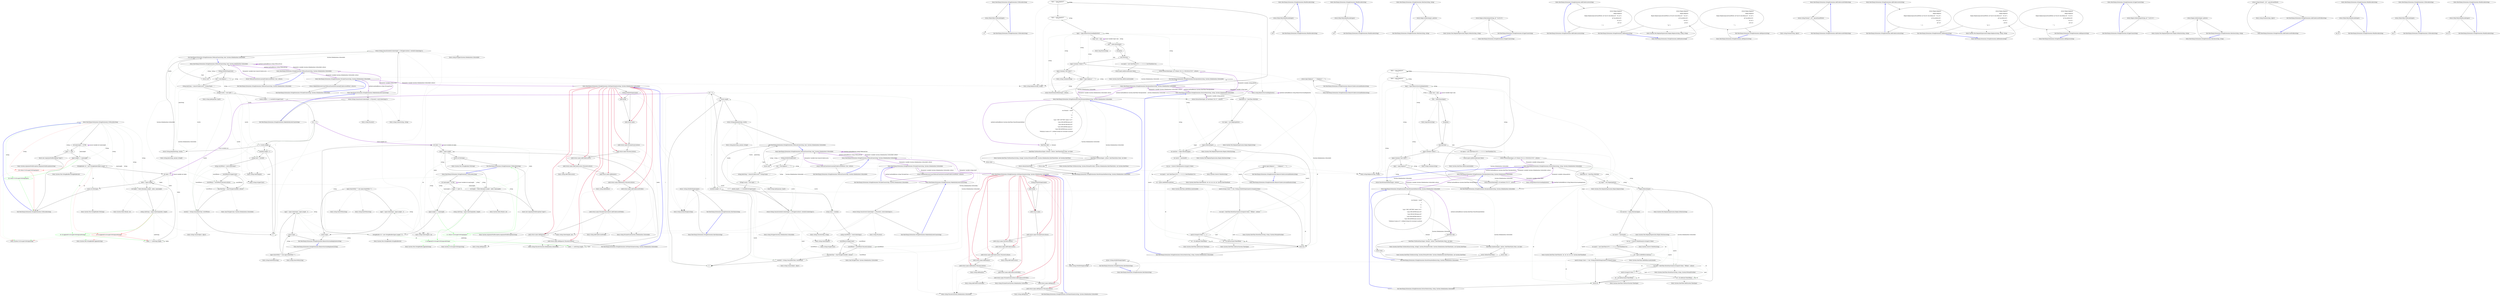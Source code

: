 digraph  {
n0 [cluster="RestSharp.Extensions.StringExtensions.UrlDecode(string)", label="Entry RestSharp.Extensions.StringExtensions.UrlDecode(string)", span="40-40"];
n1 [cluster="RestSharp.Extensions.StringExtensions.UrlDecode(string)", label="return HttpUtility.UrlDecode(input);", span="42-42"];
n2 [cluster="RestSharp.Extensions.StringExtensions.UrlDecode(string)", label="Exit RestSharp.Extensions.StringExtensions.UrlDecode(string)", span="40-40"];
n4 [cluster="RestSharp.Extensions.StringExtensions.UrlEncode(string)", label="Entry RestSharp.Extensions.StringExtensions.UrlEncode(string)", span="50-50"];
n5 [cluster="RestSharp.Extensions.StringExtensions.UrlEncode(string)", label="int maxLength = 32766", span="52-52"];
n6 [cluster="RestSharp.Extensions.StringExtensions.UrlEncode(string)", label="input == null", span="53-53"];
n8 [cluster="RestSharp.Extensions.StringExtensions.UrlEncode(string)", label="input.Length <= maxLength", span="56-56"];
n9 [cluster="RestSharp.Extensions.StringExtensions.UrlEncode(string)", color=red, community=0, label="26: return Uri.EscapeUriString(input);", span="57-57"];
n10 [cluster="RestSharp.Extensions.StringExtensions.UrlEncode(string)", label="StringBuilder sb = new StringBuilder(input.Length * 2)", span="59-59"];
n12 [cluster="RestSharp.Extensions.StringExtensions.UrlEncode(string)", label="index < input.Length", span="62-62"];
n13 [cluster="RestSharp.Extensions.StringExtensions.UrlEncode(string)", label="int length = Math.Min(input.Length - index, maxLength)", span="64-64"];
n14 [cluster="RestSharp.Extensions.StringExtensions.UrlEncode(string)", label="string subString = input.Substring(index, length)", span="65-65"];
d9 [cluster="RestSharp.Extensions.StringExtensions.UrlEncode(string)", color=green, community=0, label="26: return Uri.EscapeUriString(input);", span="57-57"];
n7 [cluster="RestSharp.Extensions.StringExtensions.UrlEncode(string)", label="throw new ArgumentNullException(''input'');", span="54-54"];
n18 [cluster="RestSharp.Extensions.StringExtensions.UrlEncode(string)", label="Exit RestSharp.Extensions.StringExtensions.UrlEncode(string)", span="50-50"];
n19 [cluster="System.ArgumentNullException.ArgumentNullException(string)", label="Entry System.ArgumentNullException.ArgumentNullException(string)", span="0-0"];
n20 [cluster="System.Uri.EscapeUriString(string)", label="Entry System.Uri.EscapeUriString(string)", span="0-0"];
n11 [cluster="RestSharp.Extensions.StringExtensions.UrlEncode(string)", label="int index = 0", span="60-60"];
n15 [cluster="RestSharp.Extensions.StringExtensions.UrlEncode(string)", color=red, community=0, label="18: sb.Append(Uri.EscapeUriString(subString))", span="67-67"];
n17 [cluster="RestSharp.Extensions.StringExtensions.UrlEncode(string)", label="return sb.ToString();", span="71-71"];
d15 [cluster="RestSharp.Extensions.StringExtensions.UrlEncode(string)", color=green, community=0, label="18: sb.Append(Uri.EscapeUriString(subString))", span="67-67"];
n21 [cluster="System.Text.StringBuilder.StringBuilder(int)", label="Entry System.Text.StringBuilder.StringBuilder(int)", span="0-0"];
n16 [cluster="RestSharp.Extensions.StringExtensions.UrlEncode(string)", label="index += subString.Length", span="68-68"];
n22 [cluster="System.Math.Min(int, int)", label="Entry System.Math.Min(int, int)", span="0-0"];
n23 [cluster="string.Substring(int, int)", label="Entry string.Substring(int, int)", span="0-0"];
n24 [cluster="System.Text.StringBuilder.Append(string)", label="Entry System.Text.StringBuilder.Append(string)", span="0-0"];
n25 [cluster="System.Text.StringBuilder.ToString()", label="Entry System.Text.StringBuilder.ToString()", span="0-0"];
n26 [cluster="RestSharp.Extensions.StringExtensions.HtmlDecode(string)", label="Entry RestSharp.Extensions.StringExtensions.HtmlDecode(string)", span="75-75"];
n27 [cluster="RestSharp.Extensions.StringExtensions.HtmlDecode(string)", label="return HttpUtility.HtmlDecode(input);", span="77-77"];
n28 [cluster="RestSharp.Extensions.StringExtensions.HtmlDecode(string)", label="Exit RestSharp.Extensions.StringExtensions.HtmlDecode(string)", span="75-75"];
n30 [cluster="RestSharp.Extensions.StringExtensions.HtmlEncode(string)", label="Entry RestSharp.Extensions.StringExtensions.HtmlEncode(string)", span="80-80"];
n31 [cluster="RestSharp.Extensions.StringExtensions.HtmlEncode(string)", label="return HttpUtility.HtmlEncode(input);", span="82-82"];
n32 [cluster="RestSharp.Extensions.StringExtensions.HtmlEncode(string)", label="Exit RestSharp.Extensions.StringExtensions.HtmlEncode(string)", span="80-80"];
n34 [cluster="RestSharp.Extensions.StringExtensions.HasValue(string)", label="Entry RestSharp.Extensions.StringExtensions.HasValue(string)", span="98-98"];
n35 [cluster="RestSharp.Extensions.StringExtensions.HasValue(string)", label="return !string.IsNullOrEmpty(input);", span="100-100"];
n36 [cluster="RestSharp.Extensions.StringExtensions.HasValue(string)", label="Exit RestSharp.Extensions.StringExtensions.HasValue(string)", span="98-98"];
n37 [cluster="string.IsNullOrEmpty(string)", label="Entry string.IsNullOrEmpty(string)", span="0-0"];
n38 [cluster="RestSharp.Extensions.StringExtensions.RemoveUnderscoresAndDashes(string)", label="Entry RestSharp.Extensions.StringExtensions.RemoveUnderscoresAndDashes(string)", span="108-108"];
n39 [cluster="RestSharp.Extensions.StringExtensions.RemoveUnderscoresAndDashes(string)", label="return input.Replace(''_'', '''').Replace(''-'', '''');", span="110-110"];
n40 [cluster="RestSharp.Extensions.StringExtensions.RemoveUnderscoresAndDashes(string)", label="Exit RestSharp.Extensions.StringExtensions.RemoveUnderscoresAndDashes(string)", span="108-108"];
n41 [cluster="string.Replace(string, string)", label="Entry string.Replace(string, string)", span="0-0"];
n42 [cluster="RestSharp.Extensions.StringExtensions.ParseJsonDate(string, System.Globalization.CultureInfo)", label="Entry RestSharp.Extensions.StringExtensions.ParseJsonDate(string, System.Globalization.CultureInfo)", span="119-119"];
n43 [cluster="RestSharp.Extensions.StringExtensions.ParseJsonDate(string, System.Globalization.CultureInfo)", label="input = input.Replace(''\n'', '''')", span="121-121"];
n53 [cluster="RestSharp.Extensions.StringExtensions.ParseJsonDate(string, System.Globalization.CultureInfo)", label="return ExtractDate(input, @''\\?/Date\((-?\d+)(-|\+)?([0-9]{4})?\)\\?/'', culture);", span="141-141"];
n56 [cluster="RestSharp.Extensions.StringExtensions.ParseJsonDate(string, System.Globalization.CultureInfo)", label="return ExtractDate(input, @''newDate\((-?\d+)*\)'', culture);", span="148-148"];
n57 [cluster="RestSharp.Extensions.StringExtensions.ParseJsonDate(string, System.Globalization.CultureInfo)", label="return ParseFormattedDate(input, culture);", span="151-151"];
n59 [cluster="string.RemoveSurroundingQuotes()", label="Entry string.RemoveSurroundingQuotes()", span="159-159"];
n64 [cluster="RestSharp.Extensions.StringExtensions.ExtractDate(string, string, System.Globalization.CultureInfo)", label="Entry RestSharp.Extensions.StringExtensions.ExtractDate(string, string, System.Globalization.CultureInfo)", span="216-216"];
n65 [cluster="RestSharp.Extensions.StringExtensions.ParseFormattedDate(string, System.Globalization.CultureInfo)", label="Entry RestSharp.Extensions.StringExtensions.ParseFormattedDate(string, System.Globalization.CultureInfo)", span="170-170"];
n44 [cluster="RestSharp.Extensions.StringExtensions.ParseJsonDate(string, System.Globalization.CultureInfo)", label="input = input.Replace(''\r'', '''')", span="122-122"];
n45 [cluster="RestSharp.Extensions.StringExtensions.ParseJsonDate(string, System.Globalization.CultureInfo)", label="input = input.RemoveSurroundingQuotes()", span="123-123"];
n46 [cluster="RestSharp.Extensions.StringExtensions.ParseJsonDate(string, System.Globalization.CultureInfo)", label="long? unix = null", span="125-125"];
n47 [cluster="RestSharp.Extensions.StringExtensions.ParseJsonDate(string, System.Globalization.CultureInfo)", label="unix = Int64.Parse(input)", span="129-129"];
n52 [cluster="RestSharp.Extensions.StringExtensions.ParseJsonDate(string, System.Globalization.CultureInfo)", label="input.Contains(''/Date('')", span="139-139"];
n54 [cluster="RestSharp.Extensions.StringExtensions.ParseJsonDate(string, System.Globalization.CultureInfo)", label="input.Contains(''new Date('')", span="144-144"];
n55 [cluster="RestSharp.Extensions.StringExtensions.ParseJsonDate(string, System.Globalization.CultureInfo)", label="input = input.Replace('' '', '''')", span="146-146"];
n48 [cluster="RestSharp.Extensions.StringExtensions.ParseJsonDate(string, System.Globalization.CultureInfo)", label=Exception, span="131-131"];
n49 [cluster="RestSharp.Extensions.StringExtensions.ParseJsonDate(string, System.Globalization.CultureInfo)", label="unix.HasValue", span="133-133"];
n51 [cluster="RestSharp.Extensions.StringExtensions.ParseJsonDate(string, System.Globalization.CultureInfo)", label="return epoch.AddSeconds(unix.Value);", span="136-136"];
n60 [cluster="long.Parse(string)", label="Entry long.Parse(string)", span="0-0"];
n50 [cluster="RestSharp.Extensions.StringExtensions.ParseJsonDate(string, System.Globalization.CultureInfo)", label="var epoch = new DateTime(1970, 1, 1, 0, 0, 0, DateTimeKind.Utc)", span="135-135"];
n61 [cluster="System.DateTime.DateTime(int, int, int, int, int, int, System.DateTimeKind)", label="Entry System.DateTime.DateTime(int, int, int, int, int, int, System.DateTimeKind)", span="0-0"];
n58 [cluster="RestSharp.Extensions.StringExtensions.ParseJsonDate(string, System.Globalization.CultureInfo)", label="Exit RestSharp.Extensions.StringExtensions.ParseJsonDate(string, System.Globalization.CultureInfo)", span="119-119"];
n62 [cluster="System.DateTime.AddSeconds(double)", label="Entry System.DateTime.AddSeconds(double)", span="0-0"];
n63 [cluster="string.Contains(string)", label="Entry string.Contains(string)", span="0-0"];
n83 [cluster="RestSharp.Extensions.StringExtensions.ExtractDate(string, string, System.Globalization.CultureInfo)", label="DateTime dt = DateTime.MinValue", span="218-218"];
n84 [cluster="RestSharp.Extensions.StringExtensions.ExtractDate(string, string, System.Globalization.CultureInfo)", label="var regex = new Regex(pattern)", span="219-219"];
n85 [cluster="RestSharp.Extensions.StringExtensions.ExtractDate(string, string, System.Globalization.CultureInfo)", label="regex.IsMatch(input)", span="221-221"];
n86 [cluster="RestSharp.Extensions.StringExtensions.ExtractDate(string, string, System.Globalization.CultureInfo)", label="var matches = regex.Matches(input)", span="223-223"];
n92 [cluster="RestSharp.Extensions.StringExtensions.ExtractDate(string, string, System.Globalization.CultureInfo)", label="var mod = DateTime.ParseExact(match.Groups[3].Value, ''HHmm'', culture)", span="233-233"];
n96 [cluster="RestSharp.Extensions.StringExtensions.ExtractDate(string, string, System.Globalization.CultureInfo)", label="return dt;", span="246-246"];
n98 [cluster="System.Text.RegularExpressions.Regex.Regex(string)", label="Entry System.Text.RegularExpressions.Regex.Regex(string)", span="0-0"];
n99 [cluster="System.Text.RegularExpressions.Regex.IsMatch(string)", label="Entry System.Text.RegularExpressions.Regex.IsMatch(string)", span="0-0"];
n87 [cluster="RestSharp.Extensions.StringExtensions.ExtractDate(string, string, System.Globalization.CultureInfo)", label="var match = matches[0]", span="224-224"];
n100 [cluster="System.Text.RegularExpressions.Regex.Matches(string)", label="Entry System.Text.RegularExpressions.Regex.Matches(string)", span="0-0"];
n88 [cluster="RestSharp.Extensions.StringExtensions.ExtractDate(string, string, System.Globalization.CultureInfo)", label="var ms = Convert.ToInt64(match.Groups[1].Value)", span="225-225"];
n91 [cluster="RestSharp.Extensions.StringExtensions.ExtractDate(string, string, System.Globalization.CultureInfo)", label="match.Groups.Count > 2 && !String.IsNullOrEmpty(match.Groups[3].Value)", span="231-231"];
n93 [cluster="RestSharp.Extensions.StringExtensions.ExtractDate(string, string, System.Globalization.CultureInfo)", label="match.Groups[2].Value == ''+''", span="235-235"];
n89 [cluster="RestSharp.Extensions.StringExtensions.ExtractDate(string, string, System.Globalization.CultureInfo)", label="var epoch = new DateTime(1970, 1, 1, 0, 0, 0, DateTimeKind.Utc)", span="226-226"];
n90 [cluster="RestSharp.Extensions.StringExtensions.ExtractDate(string, string, System.Globalization.CultureInfo)", label="dt = epoch.AddMilliseconds(ms)", span="228-228"];
n101 [cluster="System.Convert.ToInt64(string)", label="Entry System.Convert.ToInt64(string)", span="0-0"];
n94 [cluster="RestSharp.Extensions.StringExtensions.ExtractDate(string, string, System.Globalization.CultureInfo)", label="dt = dt.Add(mod.TimeOfDay)", span="237-237"];
n95 [cluster="RestSharp.Extensions.StringExtensions.ExtractDate(string, string, System.Globalization.CultureInfo)", label="dt = dt.Subtract(mod.TimeOfDay)", span="241-241"];
n102 [cluster="System.DateTime.AddMilliseconds(double)", label="Entry System.DateTime.AddMilliseconds(double)", span="0-0"];
n103 [cluster="System.DateTime.ParseExact(string, string, System.IFormatProvider)", label="Entry System.DateTime.ParseExact(string, string, System.IFormatProvider)", span="0-0"];
n104 [cluster="System.DateTime.Add(System.TimeSpan)", label="Entry System.DateTime.Add(System.TimeSpan)", span="0-0"];
n105 [cluster="System.DateTime.Subtract(System.TimeSpan)", label="Entry System.DateTime.Subtract(System.TimeSpan)", span="0-0"];
n97 [cluster="RestSharp.Extensions.StringExtensions.ExtractDate(string, string, System.Globalization.CultureInfo)", label="Exit RestSharp.Extensions.StringExtensions.ExtractDate(string, string, System.Globalization.CultureInfo)", span="216-216"];
n73 [cluster="RestSharp.Extensions.StringExtensions.ParseFormattedDate(string, System.Globalization.CultureInfo)", label="var formats = new[]\r\n            {\r\n                ''u'',\r\n                ''s'',\r\n                ''yyyy'-'MM'-'dd'T'HH':'\\nmm':'ss'Z''',\r\n                ''yyyy-MM-ddTHH:mm:ssZ'',\r\n                ''yyyy-MM-dd HH:mm:ssZ'',\r\n                ''yyyy-MM-ddTHH:\\nmm:ss'',\r\n                ''yyyy-MM-ddTHH:mm:sszzzzzz'',\r\n                ''M/d/yyyy h:mm:ss tt'' // default format for invariant \\nculture\r\n            }", span="172-182"];
n74 [cluster="RestSharp.Extensions.StringExtensions.ParseFormattedDate(string, System.Globalization.CultureInfo)", label="DateTime date", span="200-200"];
n75 [cluster="RestSharp.Extensions.StringExtensions.ParseFormattedDate(string, System.Globalization.CultureInfo)", label="DateTime.TryParseExact(input, formats, culture, DateTimeStyles.None, out date)", span="202-202"];
n77 [cluster="RestSharp.Extensions.StringExtensions.ParseFormattedDate(string, System.Globalization.CultureInfo)", label="DateTime.TryParse(input, culture, DateTimeStyles.None, out date)", span="207-207"];
n76 [cluster="RestSharp.Extensions.StringExtensions.ParseFormattedDate(string, System.Globalization.CultureInfo)", label="return date;", span="204-204"];
n81 [cluster="System.DateTime.TryParseExact(string, string[], System.IFormatProvider, System.Globalization.DateTimeStyles, out System.DateTime)", label="Entry System.DateTime.TryParseExact(string, string[], System.IFormatProvider, System.Globalization.DateTimeStyles, out System.DateTime)", span="0-0"];
n80 [cluster="RestSharp.Extensions.StringExtensions.ParseFormattedDate(string, System.Globalization.CultureInfo)", label="Exit RestSharp.Extensions.StringExtensions.ParseFormattedDate(string, System.Globalization.CultureInfo)", span="170-170"];
n78 [cluster="RestSharp.Extensions.StringExtensions.ParseFormattedDate(string, System.Globalization.CultureInfo)", label="return date;", span="209-209"];
n79 [cluster="RestSharp.Extensions.StringExtensions.ParseFormattedDate(string, System.Globalization.CultureInfo)", label="return default(DateTime);", span="213-213"];
n82 [cluster="System.DateTime.TryParse(string, System.IFormatProvider, System.Globalization.DateTimeStyles, out System.DateTime)", label="Entry System.DateTime.TryParse(string, System.IFormatProvider, System.Globalization.DateTimeStyles, out System.DateTime)", span="0-0"];
n66 [cluster="RestSharp.Extensions.StringExtensions.RemoveSurroundingQuotes(string)", label="Entry RestSharp.Extensions.StringExtensions.RemoveSurroundingQuotes(string)", span="159-159"];
n67 [cluster="RestSharp.Extensions.StringExtensions.RemoveSurroundingQuotes(string)", label="input.StartsWith(''\'''') && input.EndsWith(''\'''')", span="161-161"];
n68 [cluster="RestSharp.Extensions.StringExtensions.RemoveSurroundingQuotes(string)", label="input = input.Substring(1, input.Length - 2)", span="164-164"];
n69 [cluster="RestSharp.Extensions.StringExtensions.RemoveSurroundingQuotes(string)", label="return input;", span="167-167"];
n71 [cluster="string.StartsWith(string)", label="Entry string.StartsWith(string)", span="0-0"];
n72 [cluster="string.EndsWith(string)", label="Entry string.EndsWith(string)", span="0-0"];
n70 [cluster="RestSharp.Extensions.StringExtensions.RemoveSurroundingQuotes(string)", label="Exit RestSharp.Extensions.StringExtensions.RemoveSurroundingQuotes(string)", span="159-159"];
n106 [cluster="RestSharp.Extensions.StringExtensions.Matches(string, string)", label="Entry RestSharp.Extensions.StringExtensions.Matches(string, string)", span="255-255"];
n107 [cluster="RestSharp.Extensions.StringExtensions.Matches(string, string)", label="return Regex.IsMatch(input, pattern);", span="257-257"];
n108 [cluster="RestSharp.Extensions.StringExtensions.Matches(string, string)", label="Exit RestSharp.Extensions.StringExtensions.Matches(string, string)", span="255-255"];
n109 [cluster="System.Text.RegularExpressions.Regex.IsMatch(string, string)", label="Entry System.Text.RegularExpressions.Regex.IsMatch(string, string)", span="0-0"];
n110 [cluster="RestSharp.Extensions.StringExtensions.ToPascalCase(string, System.Globalization.CultureInfo)", label="Entry RestSharp.Extensions.StringExtensions.ToPascalCase(string, System.Globalization.CultureInfo)", span="266-266"];
n111 [cluster="RestSharp.Extensions.StringExtensions.ToPascalCase(string, System.Globalization.CultureInfo)", label="return ToPascalCase(lowercaseAndUnderscoredWord, true, culture);", span="268-268"];
n113 [cluster="RestSharp.Extensions.StringExtensions.ToPascalCase(string, bool, System.Globalization.CultureInfo)", label="Entry RestSharp.Extensions.StringExtensions.ToPascalCase(string, bool, System.Globalization.CultureInfo)", span="278-278"];
n142 [cluster="RestSharp.Extensions.StringExtensions.ToCamelCase(string, System.Globalization.CultureInfo)", label="Entry RestSharp.Extensions.StringExtensions.ToCamelCase(string, System.Globalization.CultureInfo)", span="318-318"];
n112 [cluster="RestSharp.Extensions.StringExtensions.ToPascalCase(string, System.Globalization.CultureInfo)", label="Exit RestSharp.Extensions.StringExtensions.ToPascalCase(string, System.Globalization.CultureInfo)", span="266-266"];
n114 [cluster="RestSharp.Extensions.StringExtensions.ToPascalCase(string, bool, System.Globalization.CultureInfo)", label="String.IsNullOrEmpty(text)", span="280-280"];
n115 [cluster="RestSharp.Extensions.StringExtensions.ToPascalCase(string, bool, System.Globalization.CultureInfo)", label="return text;", span="281-281"];
n116 [cluster="RestSharp.Extensions.StringExtensions.ToPascalCase(string, bool, System.Globalization.CultureInfo)", label="text = text.Replace(''_'', '' '')", span="283-283"];
n117 [cluster="RestSharp.Extensions.StringExtensions.ToPascalCase(string, bool, System.Globalization.CultureInfo)", label="string joinString = removeUnderscores ? String.Empty : ''_''", span="285-285"];
n126 [cluster="RestSharp.Extensions.StringExtensions.ToPascalCase(string, bool, System.Globalization.CultureInfo)", label="restOfWord = restOfWord.ToLower(culture)", span="298-298"];
n127 [cluster="RestSharp.Extensions.StringExtensions.ToPascalCase(string, bool, System.Globalization.CultureInfo)", label="char firstChar = char.ToUpper(word[0], culture)", span="300-300"];
n131 [cluster="RestSharp.Extensions.StringExtensions.ToPascalCase(string, bool, System.Globalization.CultureInfo)", label="return String.Concat(words[0].Substring(0, 1).ToUpper(culture), words[0].Substring(1));", span="309-309"];
n132 [cluster="RestSharp.Extensions.StringExtensions.ToPascalCase(string, bool, System.Globalization.CultureInfo)", label="Exit RestSharp.Extensions.StringExtensions.ToPascalCase(string, bool, System.Globalization.CultureInfo)", span="278-278"];
n118 [cluster="RestSharp.Extensions.StringExtensions.ToPascalCase(string, bool, System.Globalization.CultureInfo)", label="string[] words = text.Split(' ')", span="286-286"];
n130 [cluster="RestSharp.Extensions.StringExtensions.ToPascalCase(string, bool, System.Globalization.CultureInfo)", label="return String.Join(joinString, words);", span="306-306"];
n119 [cluster="RestSharp.Extensions.StringExtensions.ToPascalCase(string, bool, System.Globalization.CultureInfo)", label="words.Length > 1 || words[0].IsUpperCase()", span="288-288"];
n121 [cluster="RestSharp.Extensions.StringExtensions.ToPascalCase(string, bool, System.Globalization.CultureInfo)", label="i < words.Length", span="290-290"];
n122 [cluster="RestSharp.Extensions.StringExtensions.ToPascalCase(string, bool, System.Globalization.CultureInfo)", label="words[i].Length > 0", span="292-292"];
n123 [cluster="RestSharp.Extensions.StringExtensions.ToPascalCase(string, bool, System.Globalization.CultureInfo)", label="string word = words[i]", span="294-294"];
n128 [cluster="RestSharp.Extensions.StringExtensions.ToPascalCase(string, bool, System.Globalization.CultureInfo)", label="words[i] = String.Concat(firstChar, restOfWord)", span="302-302"];
n133 [cluster="string.Split(params char[])", label="Entry string.Split(params char[])", span="0-0"];
n120 [cluster="RestSharp.Extensions.StringExtensions.ToPascalCase(string, bool, System.Globalization.CultureInfo)", label="int i = 0", span="290-290"];
n134 [cluster="string.IsUpperCase()", label="Entry string.IsUpperCase()", span="338-338"];
n129 [cluster="RestSharp.Extensions.StringExtensions.ToPascalCase(string, bool, System.Globalization.CultureInfo)", label="i++", span="290-290"];
n124 [cluster="RestSharp.Extensions.StringExtensions.ToPascalCase(string, bool, System.Globalization.CultureInfo)", label="string restOfWord = word.Substring(1)", span="295-295"];
n125 [cluster="RestSharp.Extensions.StringExtensions.ToPascalCase(string, bool, System.Globalization.CultureInfo)", label="restOfWord.IsUpperCase()", span="297-297"];
n135 [cluster="string.Substring(int)", label="Entry string.Substring(int)", span="0-0"];
n136 [cluster="string.ToLower(System.Globalization.CultureInfo)", label="Entry string.ToLower(System.Globalization.CultureInfo)", span="0-0"];
n137 [cluster="char.ToUpper(char, System.Globalization.CultureInfo)", label="Entry char.ToUpper(char, System.Globalization.CultureInfo)", span="0-0"];
n138 [cluster="string.Concat(object, object)", label="Entry string.Concat(object, object)", span="0-0"];
n139 [cluster="string.Join(string, params string[])", label="Entry string.Join(string, params string[])", span="0-0"];
n140 [cluster="string.ToUpper(System.Globalization.CultureInfo)", label="Entry string.ToUpper(System.Globalization.CultureInfo)", span="0-0"];
n141 [cluster="string.Concat(string, string)", label="Entry string.Concat(string, string)", span="0-0"];
n143 [cluster="RestSharp.Extensions.StringExtensions.ToCamelCase(string, System.Globalization.CultureInfo)", label="return MakeInitialLowerCase(ToPascalCase(lowercaseAndUnderscoredWord, culture));", span="320-320"];
n145 [cluster="RestSharp.Extensions.StringExtensions.MakeInitialLowerCase(string)", label="Entry RestSharp.Extensions.StringExtensions.MakeInitialLowerCase(string)", span="328-328"];
n166 [cluster="RestSharp.Extensions.StringExtensions.GetNameVariants(string, System.Globalization.CultureInfo)", label="Entry RestSharp.Extensions.StringExtensions.GetNameVariants(string, System.Globalization.CultureInfo)", span="407-407"];
n144 [cluster="RestSharp.Extensions.StringExtensions.ToCamelCase(string, System.Globalization.CultureInfo)", label="Exit RestSharp.Extensions.StringExtensions.ToCamelCase(string, System.Globalization.CultureInfo)", span="318-318"];
n146 [cluster="RestSharp.Extensions.StringExtensions.MakeInitialLowerCase(string)", label="return String.Concat(word.Substring(0, 1).ToLower(), word.Substring(1));", span="330-330"];
n147 [cluster="RestSharp.Extensions.StringExtensions.MakeInitialLowerCase(string)", label="Exit RestSharp.Extensions.StringExtensions.MakeInitialLowerCase(string)", span="328-328"];
n148 [cluster="string.ToLower()", label="Entry string.ToLower()", span="0-0"];
n149 [cluster="RestSharp.Extensions.StringExtensions.IsUpperCase(string)", label="Entry RestSharp.Extensions.StringExtensions.IsUpperCase(string)", span="338-338"];
n150 [cluster="RestSharp.Extensions.StringExtensions.IsUpperCase(string)", label="return Regex.IsMatch(inputString, @''^[A-Z]+$'');", span="340-340"];
n151 [cluster="RestSharp.Extensions.StringExtensions.IsUpperCase(string)", label="Exit RestSharp.Extensions.StringExtensions.IsUpperCase(string)", span="338-338"];
n152 [cluster="RestSharp.Extensions.StringExtensions.AddUnderscores(string)", label="Entry RestSharp.Extensions.StringExtensions.AddUnderscores(string)", span="348-348"];
n153 [cluster="RestSharp.Extensions.StringExtensions.AddUnderscores(string)", label="return Regex.Replace(\r\n                Regex.Replace(\r\n                    Regex.Replace(pascalCasedWord, @''([A-Z]+)([A-Z][\\na-z])'', ''$1_$2''),\r\n                    @''([a-z\d])([A-Z])'',\r\n                    ''$1_$2''),\r\n                @''[-\s]'',\r\n                ''_'');", span="350-356"];
n154 [cluster="RestSharp.Extensions.StringExtensions.AddUnderscores(string)", label="Exit RestSharp.Extensions.StringExtensions.AddUnderscores(string)", span="348-348"];
n155 [cluster="System.Text.RegularExpressions.Regex.Replace(string, string, string)", label="Entry System.Text.RegularExpressions.Regex.Replace(string, string, string)", span="0-0"];
n156 [cluster="RestSharp.Extensions.StringExtensions.AddDashes(string)", label="Entry RestSharp.Extensions.StringExtensions.AddDashes(string)", span="364-364"];
n157 [cluster="RestSharp.Extensions.StringExtensions.AddDashes(string)", label="return Regex.Replace(\r\n                Regex.Replace(\r\n                    Regex.Replace(pascalCasedWord, @''([A-Z]+)([A-Z][\\na-z])'', ''$1-$2''),\r\n                    @''([a-z\d])([A-Z])'',\r\n                    ''$1-$2''),\r\n                @''[\s]'',\r\n                ''\\n-'');", span="366-372"];
n158 [cluster="RestSharp.Extensions.StringExtensions.AddDashes(string)", label="Exit RestSharp.Extensions.StringExtensions.AddDashes(string)", span="364-364"];
n159 [cluster="RestSharp.Extensions.StringExtensions.AddUnderscorePrefix(string)", label="Entry RestSharp.Extensions.StringExtensions.AddUnderscorePrefix(string)", span="380-380"];
n160 [cluster="RestSharp.Extensions.StringExtensions.AddUnderscorePrefix(string)", label="return string.Format(''_{0}'', pascalCasedWord);", span="382-382"];
n161 [cluster="RestSharp.Extensions.StringExtensions.AddUnderscorePrefix(string)", label="Exit RestSharp.Extensions.StringExtensions.AddUnderscorePrefix(string)", span="380-380"];
n162 [cluster="string.Format(string, object)", label="Entry string.Format(string, object)", span="0-0"];
n163 [cluster="RestSharp.Extensions.StringExtensions.AddSpaces(string)", label="Entry RestSharp.Extensions.StringExtensions.AddSpaces(string)", span="390-390"];
n164 [cluster="RestSharp.Extensions.StringExtensions.AddSpaces(string)", label="return Regex.Replace(\r\n                Regex.Replace(\r\n                    Regex.Replace(pascalCasedWord, @''([A-Z]+)([A-Z][\\na-z])'', ''$1 $2''),\r\n                    @''([a-z\d])([A-Z])'',\r\n                    ''$1 $2''),\r\n                @''[-\s]'',\r\n                '' '');", span="392-398"];
n165 [cluster="RestSharp.Extensions.StringExtensions.AddSpaces(string)", label="Exit RestSharp.Extensions.StringExtensions.AddSpaces(string)", span="390-390"];
n167 [cluster="RestSharp.Extensions.StringExtensions.GetNameVariants(string, System.Globalization.CultureInfo)", label="String.IsNullOrEmpty(name)", span="409-409"];
n168 [cluster="RestSharp.Extensions.StringExtensions.GetNameVariants(string, System.Globalization.CultureInfo)", label="yield break;", span="410-410"];
n169 [cluster="RestSharp.Extensions.StringExtensions.GetNameVariants(string, System.Globalization.CultureInfo)", label="yield return name;", span="412-412"];
n170 [cluster="RestSharp.Extensions.StringExtensions.GetNameVariants(string, System.Globalization.CultureInfo)", label="yield return name.ToCamelCase(culture);", span="415-415"];
n171 [cluster="RestSharp.Extensions.StringExtensions.GetNameVariants(string, System.Globalization.CultureInfo)", label="yield return name.ToLower(culture);", span="418-418"];
n172 [cluster="RestSharp.Extensions.StringExtensions.GetNameVariants(string, System.Globalization.CultureInfo)", label="yield return name.AddUnderscores();", span="421-421"];
n173 [cluster="RestSharp.Extensions.StringExtensions.GetNameVariants(string, System.Globalization.CultureInfo)", label="yield return name.AddUnderscores().ToLower(culture);", span="424-424"];
n174 [cluster="RestSharp.Extensions.StringExtensions.GetNameVariants(string, System.Globalization.CultureInfo)", label="yield return name.AddDashes();", span="427-427"];
n175 [cluster="RestSharp.Extensions.StringExtensions.GetNameVariants(string, System.Globalization.CultureInfo)", label="yield return name.AddDashes().ToLower(culture);", span="430-430"];
n176 [cluster="RestSharp.Extensions.StringExtensions.GetNameVariants(string, System.Globalization.CultureInfo)", label="yield return name.AddUnderscorePrefix();", span="433-433"];
n177 [cluster="RestSharp.Extensions.StringExtensions.GetNameVariants(string, System.Globalization.CultureInfo)", label="yield return name.ToCamelCase(culture).AddUnderscorePrefix();", span="436-436"];
n178 [cluster="RestSharp.Extensions.StringExtensions.GetNameVariants(string, System.Globalization.CultureInfo)", label="yield return name.AddSpaces();", span="439-439"];
n179 [cluster="RestSharp.Extensions.StringExtensions.GetNameVariants(string, System.Globalization.CultureInfo)", label="yield return name.AddSpaces().ToLower(culture);", span="442-442"];
n181 [cluster="string.ToCamelCase(System.Globalization.CultureInfo)", label="Entry string.ToCamelCase(System.Globalization.CultureInfo)", span="318-318"];
n182 [cluster="string.AddUnderscores()", label="Entry string.AddUnderscores()", span="348-348"];
n183 [cluster="string.AddDashes()", label="Entry string.AddDashes()", span="364-364"];
n184 [cluster="string.AddUnderscorePrefix()", label="Entry string.AddUnderscorePrefix()", span="380-380"];
n185 [cluster="string.AddSpaces()", label="Entry string.AddSpaces()", span="390-390"];
n180 [cluster="RestSharp.Extensions.StringExtensions.GetNameVariants(string, System.Globalization.CultureInfo)", label="Exit RestSharp.Extensions.StringExtensions.GetNameVariants(string, System.Globalization.CultureInfo)", span="407-407"];
m0_67 [cluster="RestSharp.Extensions.StringExtensions.RemoveSurroundingQuotes(string)", file="StringExtensions.cs", label="input.StartsWith(''\'''') && input.EndsWith(''\'''')", span="161-161"];
m0_68 [cluster="RestSharp.Extensions.StringExtensions.RemoveSurroundingQuotes(string)", file="StringExtensions.cs", label="input = input.Substring(1, input.Length - 2)", span="164-164"];
m0_69 [cluster="RestSharp.Extensions.StringExtensions.RemoveSurroundingQuotes(string)", file="StringExtensions.cs", label="return input;", span="167-167"];
m0_138 [cluster="string.Concat(object, object)", file="StringExtensions.cs", label="Entry string.Concat(object, object)", span="0-0"];
m0_81 [cluster="System.DateTime.TryParseExact(string, string[], System.IFormatProvider, System.Globalization.DateTimeStyles, out System.DateTime)", file="StringExtensions.cs", label="Entry System.DateTime.TryParseExact(string, string[], System.IFormatProvider, System.Globalization.DateTimeStyles, out System.DateTime)", span="0-0"];
m0_139 [cluster="string.Join(string, params string[])", file="StringExtensions.cs", label="Entry string.Join(string, params string[])", span="0-0"];
m0_152 [cluster="RestSharp.Extensions.StringExtensions.AddUnderscores(string)", file="StringExtensions.cs", label="Entry RestSharp.Extensions.StringExtensions.AddUnderscores(string)", span="348-348"];
m0_153 [cluster="RestSharp.Extensions.StringExtensions.AddUnderscores(string)", file="StringExtensions.cs", label="return Regex.Replace(\r\n                Regex.Replace(\r\n                    Regex.Replace(pascalCasedWord, @''([A-Z]+)([A-Z][\\na-z])'', ''$1_$2''),\r\n                    @''([a-z\d])([A-Z])'',\r\n                    ''$1_$2''),\r\n                @''[-\s]'',\r\n                ''_'');", span="350-356"];
m0_154 [cluster="RestSharp.Extensions.StringExtensions.AddUnderscores(string)", file="StringExtensions.cs", label="Exit RestSharp.Extensions.StringExtensions.AddUnderscores(string)", span="348-348"];
m0_62 [cluster="System.DateTime.AddSeconds(double)", file="StringExtensions.cs", label="Entry System.DateTime.AddSeconds(double)", span="0-0"];
m0_181 [cluster="string.ToCamelCase(System.Globalization.CultureInfo)", file="StringExtensions.cs", label="Entry string.ToCamelCase(System.Globalization.CultureInfo)", span="318-318"];
m0_110 [cluster="RestSharp.Extensions.StringExtensions.ToPascalCase(string, System.Globalization.CultureInfo)", file="StringExtensions.cs", label="Entry RestSharp.Extensions.StringExtensions.ToPascalCase(string, System.Globalization.CultureInfo)", span="266-266"];
m0_111 [cluster="RestSharp.Extensions.StringExtensions.ToPascalCase(string, System.Globalization.CultureInfo)", file="StringExtensions.cs", label="return ToPascalCase(lowercaseAndUnderscoredWord, true, culture);", span="268-268"];
m0_112 [cluster="RestSharp.Extensions.StringExtensions.ToPascalCase(string, System.Globalization.CultureInfo)", file="StringExtensions.cs", label="Exit RestSharp.Extensions.StringExtensions.ToPascalCase(string, System.Globalization.CultureInfo)", span="266-266"];
m0_149 [cluster="RestSharp.Extensions.StringExtensions.IsUpperCase(string)", file="StringExtensions.cs", label="Entry RestSharp.Extensions.StringExtensions.IsUpperCase(string)", span="338-338"];
m0_150 [cluster="RestSharp.Extensions.StringExtensions.IsUpperCase(string)", file="StringExtensions.cs", label="return Regex.IsMatch(inputString, @''^[A-Z]+$'');", span="340-340"];
m0_151 [cluster="RestSharp.Extensions.StringExtensions.IsUpperCase(string)", file="StringExtensions.cs", label="Exit RestSharp.Extensions.StringExtensions.IsUpperCase(string)", span="338-338"];
m0_101 [cluster="System.Convert.ToInt64(string)", file="StringExtensions.cs", label="Entry System.Convert.ToInt64(string)", span="0-0"];
m0_162 [cluster="string.Format(string, object)", file="StringExtensions.cs", label="Entry string.Format(string, object)", span="0-0"];
m0_71 [cluster="string.StartsWith(string)", file="StringExtensions.cs", label="Entry string.StartsWith(string)", span="0-0"];
m0_41 [cluster="string.Replace(string, string)", file="StringExtensions.cs", label="Entry string.Replace(string, string)", span="0-0"];
m0_61 [cluster="System.DateTime.DateTime(int, int, int, int, int, int, System.DateTimeKind)", file="StringExtensions.cs", label="Entry System.DateTime.DateTime(int, int, int, int, int, int, System.DateTimeKind)", span="0-0"];
m0_100 [cluster="System.Text.RegularExpressions.Regex.Matches(string)", file="StringExtensions.cs", label="Entry System.Text.RegularExpressions.Regex.Matches(string)", span="0-0"];
m0_134 [cluster="string.IsUpperCase()", file="StringExtensions.cs", label="Entry string.IsUpperCase()", span="338-338"];
m0_82 [cluster="System.DateTime.TryParse(string, System.IFormatProvider, System.Globalization.DateTimeStyles, out System.DateTime)", file="StringExtensions.cs", label="Entry System.DateTime.TryParse(string, System.IFormatProvider, System.Globalization.DateTimeStyles, out System.DateTime)", span="0-0"];
m0_19 [cluster="System.ArgumentNullException.ArgumentNullException(string)", file="StringExtensions.cs", label="Entry System.ArgumentNullException.ArgumentNullException(string)", span="0-0"];
m0_103 [cluster="System.DateTime.ParseExact(string, string, System.IFormatProvider)", file="StringExtensions.cs", label="Entry System.DateTime.ParseExact(string, string, System.IFormatProvider)", span="0-0"];
m0_166 [cluster="RestSharp.Extensions.StringExtensions.GetNameVariants(string, System.Globalization.CultureInfo)", file="StringExtensions.cs", label="Entry RestSharp.Extensions.StringExtensions.GetNameVariants(string, System.Globalization.CultureInfo)", span="407-407"];
m0_167 [cluster="RestSharp.Extensions.StringExtensions.GetNameVariants(string, System.Globalization.CultureInfo)", file="StringExtensions.cs", label="String.IsNullOrEmpty(name)", span="409-409"];
m0_168 [cluster="RestSharp.Extensions.StringExtensions.GetNameVariants(string, System.Globalization.CultureInfo)", file="StringExtensions.cs", label="yield break;", span="410-410"];
m0_169 [cluster="RestSharp.Extensions.StringExtensions.GetNameVariants(string, System.Globalization.CultureInfo)", file="StringExtensions.cs", label="yield return name;", span="412-412"];
m0_170 [cluster="RestSharp.Extensions.StringExtensions.GetNameVariants(string, System.Globalization.CultureInfo)", file="StringExtensions.cs", label="yield return name.ToCamelCase(culture);", span="415-415"];
m0_171 [cluster="RestSharp.Extensions.StringExtensions.GetNameVariants(string, System.Globalization.CultureInfo)", file="StringExtensions.cs", label="yield return name.ToLower(culture);", span="418-418"];
m0_172 [cluster="RestSharp.Extensions.StringExtensions.GetNameVariants(string, System.Globalization.CultureInfo)", file="StringExtensions.cs", label="yield return name.AddUnderscores();", span="421-421"];
m0_173 [cluster="RestSharp.Extensions.StringExtensions.GetNameVariants(string, System.Globalization.CultureInfo)", file="StringExtensions.cs", label="yield return name.AddUnderscores().ToLower(culture);", span="424-424"];
m0_174 [cluster="RestSharp.Extensions.StringExtensions.GetNameVariants(string, System.Globalization.CultureInfo)", file="StringExtensions.cs", label="yield return name.AddDashes();", span="427-427"];
m0_175 [cluster="RestSharp.Extensions.StringExtensions.GetNameVariants(string, System.Globalization.CultureInfo)", file="StringExtensions.cs", label="yield return name.AddDashes().ToLower(culture);", span="430-430"];
m0_176 [cluster="RestSharp.Extensions.StringExtensions.GetNameVariants(string, System.Globalization.CultureInfo)", file="StringExtensions.cs", label="yield return name.AddUnderscorePrefix();", span="433-433"];
m0_177 [cluster="RestSharp.Extensions.StringExtensions.GetNameVariants(string, System.Globalization.CultureInfo)", file="StringExtensions.cs", label="yield return name.ToCamelCase(culture).AddUnderscorePrefix();", span="436-436"];
m0_178 [cluster="RestSharp.Extensions.StringExtensions.GetNameVariants(string, System.Globalization.CultureInfo)", file="StringExtensions.cs", label="yield return name.AddSpaces();", span="439-439"];
m0_179 [cluster="RestSharp.Extensions.StringExtensions.GetNameVariants(string, System.Globalization.CultureInfo)", file="StringExtensions.cs", label="yield return name.AddSpaces().ToLower(culture);", span="442-442"];
m0_180 [cluster="RestSharp.Extensions.StringExtensions.GetNameVariants(string, System.Globalization.CultureInfo)", file="StringExtensions.cs", label="Exit RestSharp.Extensions.StringExtensions.GetNameVariants(string, System.Globalization.CultureInfo)", span="407-407"];
m0_98 [cluster="System.Text.RegularExpressions.Regex.Regex(string)", file="StringExtensions.cs", label="Entry System.Text.RegularExpressions.Regex.Regex(string)", span="0-0"];
m0_142 [cluster="RestSharp.Extensions.StringExtensions.ToCamelCase(string, System.Globalization.CultureInfo)", file="StringExtensions.cs", label="Entry RestSharp.Extensions.StringExtensions.ToCamelCase(string, System.Globalization.CultureInfo)", span="318-318"];
m0_143 [cluster="RestSharp.Extensions.StringExtensions.ToCamelCase(string, System.Globalization.CultureInfo)", file="StringExtensions.cs", label="return MakeInitialLowerCase(ToPascalCase(lowercaseAndUnderscoredWord, culture));", span="320-320"];
m0_144 [cluster="RestSharp.Extensions.StringExtensions.ToCamelCase(string, System.Globalization.CultureInfo)", file="StringExtensions.cs", label="Exit RestSharp.Extensions.StringExtensions.ToCamelCase(string, System.Globalization.CultureInfo)", span="318-318"];
m0_22 [cluster="System.Math.Min(int, int)", file="StringExtensions.cs", label="Entry System.Math.Min(int, int)", span="0-0"];
m0_24 [cluster="System.Text.StringBuilder.Append(string)", file="StringExtensions.cs", label="Entry System.Text.StringBuilder.Append(string)", span="0-0"];
m0_42 [cluster="RestSharp.Extensions.StringExtensions.ParseJsonDate(string, System.Globalization.CultureInfo)", file="StringExtensions.cs", label="Entry RestSharp.Extensions.StringExtensions.ParseJsonDate(string, System.Globalization.CultureInfo)", span="119-119"];
m0_43 [cluster="RestSharp.Extensions.StringExtensions.ParseJsonDate(string, System.Globalization.CultureInfo)", file="StringExtensions.cs", label="input = input.Replace(''\n'', '''')", span="121-121"];
m0_53 [cluster="RestSharp.Extensions.StringExtensions.ParseJsonDate(string, System.Globalization.CultureInfo)", file="StringExtensions.cs", label="return ExtractDate(input, @''\\?/Date\((-?\d+)(-|\+)?([0-9]{4})?\)\\?/'', culture);", span="141-141"];
m0_56 [cluster="RestSharp.Extensions.StringExtensions.ParseJsonDate(string, System.Globalization.CultureInfo)", file="StringExtensions.cs", label="return ExtractDate(input, @''newDate\((-?\d+)*\)'', culture);", span="148-148"];
m0_57 [cluster="RestSharp.Extensions.StringExtensions.ParseJsonDate(string, System.Globalization.CultureInfo)", file="StringExtensions.cs", label="return ParseFormattedDate(input, culture);", span="151-151"];
m0_44 [cluster="RestSharp.Extensions.StringExtensions.ParseJsonDate(string, System.Globalization.CultureInfo)", file="StringExtensions.cs", label="input = input.Replace(''\r'', '''')", span="122-122"];
m0_45 [cluster="RestSharp.Extensions.StringExtensions.ParseJsonDate(string, System.Globalization.CultureInfo)", file="StringExtensions.cs", label="input = input.RemoveSurroundingQuotes()", span="123-123"];
m0_46 [cluster="RestSharp.Extensions.StringExtensions.ParseJsonDate(string, System.Globalization.CultureInfo)", file="StringExtensions.cs", label="long? unix = null", span="125-125"];
m0_47 [cluster="RestSharp.Extensions.StringExtensions.ParseJsonDate(string, System.Globalization.CultureInfo)", file="StringExtensions.cs", label="unix = Int64.Parse(input)", span="129-129"];
m0_52 [cluster="RestSharp.Extensions.StringExtensions.ParseJsonDate(string, System.Globalization.CultureInfo)", file="StringExtensions.cs", label="input.Contains(''/Date('')", span="139-139"];
m0_54 [cluster="RestSharp.Extensions.StringExtensions.ParseJsonDate(string, System.Globalization.CultureInfo)", file="StringExtensions.cs", label="input.Contains(''new Date('')", span="144-144"];
m0_55 [cluster="RestSharp.Extensions.StringExtensions.ParseJsonDate(string, System.Globalization.CultureInfo)", file="StringExtensions.cs", label="input = input.Replace('' '', '''')", span="146-146"];
m0_48 [cluster="RestSharp.Extensions.StringExtensions.ParseJsonDate(string, System.Globalization.CultureInfo)", file="StringExtensions.cs", label=Exception, span="131-131"];
m0_49 [cluster="RestSharp.Extensions.StringExtensions.ParseJsonDate(string, System.Globalization.CultureInfo)", file="StringExtensions.cs", label="unix.HasValue", span="133-133"];
m0_51 [cluster="RestSharp.Extensions.StringExtensions.ParseJsonDate(string, System.Globalization.CultureInfo)", file="StringExtensions.cs", label="return epoch.AddSeconds(unix.Value);", span="136-136"];
m0_50 [cluster="RestSharp.Extensions.StringExtensions.ParseJsonDate(string, System.Globalization.CultureInfo)", file="StringExtensions.cs", label="var epoch = new DateTime(1970, 1, 1, 0, 0, 0, DateTimeKind.Utc)", span="135-135"];
m0_58 [cluster="RestSharp.Extensions.StringExtensions.ParseJsonDate(string, System.Globalization.CultureInfo)", file="StringExtensions.cs", label="Exit RestSharp.Extensions.StringExtensions.ParseJsonDate(string, System.Globalization.CultureInfo)", span="119-119"];
m0_113 [cluster="RestSharp.Extensions.StringExtensions.ToPascalCase(string, bool, System.Globalization.CultureInfo)", file="StringExtensions.cs", label="Entry RestSharp.Extensions.StringExtensions.ToPascalCase(string, bool, System.Globalization.CultureInfo)", span="278-278"];
m0_114 [cluster="RestSharp.Extensions.StringExtensions.ToPascalCase(string, bool, System.Globalization.CultureInfo)", file="StringExtensions.cs", label="String.IsNullOrEmpty(text)", span="280-280"];
m0_115 [cluster="RestSharp.Extensions.StringExtensions.ToPascalCase(string, bool, System.Globalization.CultureInfo)", file="StringExtensions.cs", label="return text;", span="281-281"];
m0_116 [cluster="RestSharp.Extensions.StringExtensions.ToPascalCase(string, bool, System.Globalization.CultureInfo)", file="StringExtensions.cs", label="text = text.Replace(''_'', '' '')", span="283-283"];
m0_117 [cluster="RestSharp.Extensions.StringExtensions.ToPascalCase(string, bool, System.Globalization.CultureInfo)", file="StringExtensions.cs", label="string joinString = removeUnderscores ? String.Empty : ''_''", span="285-285"];
m0_126 [cluster="RestSharp.Extensions.StringExtensions.ToPascalCase(string, bool, System.Globalization.CultureInfo)", file="StringExtensions.cs", label="restOfWord = restOfWord.ToLower(culture)", span="298-298"];
m0_127 [cluster="RestSharp.Extensions.StringExtensions.ToPascalCase(string, bool, System.Globalization.CultureInfo)", file="StringExtensions.cs", label="char firstChar = char.ToUpper(word[0], culture)", span="300-300"];
m0_131 [cluster="RestSharp.Extensions.StringExtensions.ToPascalCase(string, bool, System.Globalization.CultureInfo)", file="StringExtensions.cs", label="return String.Concat(words[0].Substring(0, 1).ToUpper(culture), words[0].Substring(1));", span="309-309"];
m0_118 [cluster="RestSharp.Extensions.StringExtensions.ToPascalCase(string, bool, System.Globalization.CultureInfo)", file="StringExtensions.cs", label="string[] words = text.Split(' ')", span="286-286"];
m0_130 [cluster="RestSharp.Extensions.StringExtensions.ToPascalCase(string, bool, System.Globalization.CultureInfo)", file="StringExtensions.cs", label="return String.Join(joinString, words);", span="306-306"];
m0_119 [cluster="RestSharp.Extensions.StringExtensions.ToPascalCase(string, bool, System.Globalization.CultureInfo)", file="StringExtensions.cs", label="words.Length > 1 || words[0].IsUpperCase()", span="288-288"];
m0_121 [cluster="RestSharp.Extensions.StringExtensions.ToPascalCase(string, bool, System.Globalization.CultureInfo)", file="StringExtensions.cs", label="i < words.Length", span="290-290"];
m0_122 [cluster="RestSharp.Extensions.StringExtensions.ToPascalCase(string, bool, System.Globalization.CultureInfo)", file="StringExtensions.cs", label="words[i].Length > 0", span="292-292"];
m0_123 [cluster="RestSharp.Extensions.StringExtensions.ToPascalCase(string, bool, System.Globalization.CultureInfo)", file="StringExtensions.cs", label="string word = words[i]", span="294-294"];
m0_128 [cluster="RestSharp.Extensions.StringExtensions.ToPascalCase(string, bool, System.Globalization.CultureInfo)", file="StringExtensions.cs", label="words[i] = String.Concat(firstChar, restOfWord)", span="302-302"];
m0_120 [cluster="RestSharp.Extensions.StringExtensions.ToPascalCase(string, bool, System.Globalization.CultureInfo)", file="StringExtensions.cs", label="int i = 0", span="290-290"];
m0_129 [cluster="RestSharp.Extensions.StringExtensions.ToPascalCase(string, bool, System.Globalization.CultureInfo)", file="StringExtensions.cs", label="i++", span="290-290"];
m0_124 [cluster="RestSharp.Extensions.StringExtensions.ToPascalCase(string, bool, System.Globalization.CultureInfo)", file="StringExtensions.cs", label="string restOfWord = word.Substring(1)", span="295-295"];
m0_125 [cluster="RestSharp.Extensions.StringExtensions.ToPascalCase(string, bool, System.Globalization.CultureInfo)", file="StringExtensions.cs", label="restOfWord.IsUpperCase()", span="297-297"];
m0_132 [cluster="RestSharp.Extensions.StringExtensions.ToPascalCase(string, bool, System.Globalization.CultureInfo)", file="StringExtensions.cs", label="Exit RestSharp.Extensions.StringExtensions.ToPascalCase(string, bool, System.Globalization.CultureInfo)", span="278-278"];
m0_38 [cluster="RestSharp.Extensions.StringExtensions.RemoveUnderscoresAndDashes(string)", file="StringExtensions.cs", label="Entry RestSharp.Extensions.StringExtensions.RemoveUnderscoresAndDashes(string)", span="108-108"];
m0_39 [cluster="RestSharp.Extensions.StringExtensions.RemoveUnderscoresAndDashes(string)", file="StringExtensions.cs", label="return input.Replace(''_'', '''').Replace(''-'', '''');", span="110-110"];
m0_40 [cluster="RestSharp.Extensions.StringExtensions.RemoveUnderscoresAndDashes(string)", file="StringExtensions.cs", label="Exit RestSharp.Extensions.StringExtensions.RemoveUnderscoresAndDashes(string)", span="108-108"];
m0_37 [cluster="string.IsNullOrEmpty(string)", file="StringExtensions.cs", label="Entry string.IsNullOrEmpty(string)", span="0-0"];
m0_59 [cluster="string.RemoveSurroundingQuotes()", file="StringExtensions.cs", label="Entry string.RemoveSurroundingQuotes()", span="159-159"];
m0_155 [cluster="System.Text.RegularExpressions.Regex.Replace(string, string, string)", file="StringExtensions.cs", label="Entry System.Text.RegularExpressions.Regex.Replace(string, string, string)", span="0-0"];
m0_106 [cluster="RestSharp.Extensions.StringExtensions.Matches(string, string)", file="StringExtensions.cs", label="Entry RestSharp.Extensions.StringExtensions.Matches(string, string)", span="255-255"];
m0_107 [cluster="RestSharp.Extensions.StringExtensions.Matches(string, string)", file="StringExtensions.cs", label="return Regex.IsMatch(input, pattern);", span="257-257"];
m0_108 [cluster="RestSharp.Extensions.StringExtensions.Matches(string, string)", file="StringExtensions.cs", label="Exit RestSharp.Extensions.StringExtensions.Matches(string, string)", span="255-255"];
m0_148 [cluster="string.ToLower()", file="StringExtensions.cs", label="Entry string.ToLower()", span="0-0"];
m0_104 [cluster="System.DateTime.Add(System.TimeSpan)", file="StringExtensions.cs", label="Entry System.DateTime.Add(System.TimeSpan)", span="0-0"];
m0_26 [cluster="RestSharp.Extensions.StringExtensions.HtmlDecode(string)", file="StringExtensions.cs", label="Entry RestSharp.Extensions.StringExtensions.HtmlDecode(string)", span="75-75"];
m0_27 [cluster="RestSharp.Extensions.StringExtensions.HtmlDecode(string)", file="StringExtensions.cs", label="return HttpUtility.HtmlDecode(input);", span="77-77"];
m0_28 [cluster="RestSharp.Extensions.StringExtensions.HtmlDecode(string)", file="StringExtensions.cs", label="Exit RestSharp.Extensions.StringExtensions.HtmlDecode(string)", span="75-75"];
m0_105 [cluster="System.DateTime.Subtract(System.TimeSpan)", file="StringExtensions.cs", label="Entry System.DateTime.Subtract(System.TimeSpan)", span="0-0"];
m0_65 [cluster="RestSharp.Extensions.StringExtensions.ParseFormattedDate(string, System.Globalization.CultureInfo)", file="StringExtensions.cs", label="Entry RestSharp.Extensions.StringExtensions.ParseFormattedDate(string, System.Globalization.CultureInfo)", span="170-170"];
m0_73 [cluster="RestSharp.Extensions.StringExtensions.ParseFormattedDate(string, System.Globalization.CultureInfo)", file="StringExtensions.cs", label="var formats = new[]\r\n            {\r\n                ''u'',\r\n                ''s'',\r\n                ''yyyy'-'MM'-'dd'T'HH':'\\nmm':'ss'Z''',\r\n                ''yyyy-MM-ddTHH:mm:ssZ'',\r\n                ''yyyy-MM-dd HH:mm:ssZ'',\r\n                ''yyyy-MM-ddTHH:\\nmm:ss'',\r\n                ''yyyy-MM-ddTHH:mm:sszzzzzz'',\r\n                ''M/d/yyyy h:mm:ss tt'' // default format for invariant \\nculture\r\n            }", span="172-182"];
m0_74 [cluster="RestSharp.Extensions.StringExtensions.ParseFormattedDate(string, System.Globalization.CultureInfo)", file="StringExtensions.cs", label="DateTime date", span="200-200"];
m0_75 [cluster="RestSharp.Extensions.StringExtensions.ParseFormattedDate(string, System.Globalization.CultureInfo)", file="StringExtensions.cs", label="DateTime.TryParseExact(input, formats, culture, DateTimeStyles.None, out date)", span="202-202"];
m0_77 [cluster="RestSharp.Extensions.StringExtensions.ParseFormattedDate(string, System.Globalization.CultureInfo)", file="StringExtensions.cs", label="DateTime.TryParse(input, culture, DateTimeStyles.None, out date)", span="207-207"];
m0_76 [cluster="RestSharp.Extensions.StringExtensions.ParseFormattedDate(string, System.Globalization.CultureInfo)", file="StringExtensions.cs", label="return date;", span="204-204"];
m0_78 [cluster="RestSharp.Extensions.StringExtensions.ParseFormattedDate(string, System.Globalization.CultureInfo)", file="StringExtensions.cs", label="return date;", span="209-209"];
m0_79 [cluster="RestSharp.Extensions.StringExtensions.ParseFormattedDate(string, System.Globalization.CultureInfo)", file="StringExtensions.cs", label="return default(DateTime);", span="213-213"];
m0_80 [cluster="RestSharp.Extensions.StringExtensions.ParseFormattedDate(string, System.Globalization.CultureInfo)", file="StringExtensions.cs", label="Exit RestSharp.Extensions.StringExtensions.ParseFormattedDate(string, System.Globalization.CultureInfo)", span="170-170"];
m0_25 [cluster="System.Text.StringBuilder.ToString()", file="StringExtensions.cs", label="Entry System.Text.StringBuilder.ToString()", span="0-0"];
m0_184 [cluster="string.AddUnderscorePrefix()", file="StringExtensions.cs", label="Entry string.AddUnderscorePrefix()", span="380-380"];
m0_183 [cluster="string.AddDashes()", file="StringExtensions.cs", label="Entry string.AddDashes()", span="364-364"];
m0_135 [cluster="string.Substring(int)", file="StringExtensions.cs", label="Entry string.Substring(int)", span="0-0"];
m0_159 [cluster="RestSharp.Extensions.StringExtensions.AddUnderscorePrefix(string)", file="StringExtensions.cs", label="Entry RestSharp.Extensions.StringExtensions.AddUnderscorePrefix(string)", span="380-380"];
m0_160 [cluster="RestSharp.Extensions.StringExtensions.AddUnderscorePrefix(string)", file="StringExtensions.cs", label="return string.Format(''_{0}'', pascalCasedWord);", span="382-382"];
m0_161 [cluster="RestSharp.Extensions.StringExtensions.AddUnderscorePrefix(string)", file="StringExtensions.cs", label="Exit RestSharp.Extensions.StringExtensions.AddUnderscorePrefix(string)", span="380-380"];
m0_63 [cluster="string.Contains(string)", file="StringExtensions.cs", label="Entry string.Contains(string)", span="0-0"];
m0_23 [cluster="string.Substring(int, int)", file="StringExtensions.cs", label="Entry string.Substring(int, int)", span="0-0"];
m0_156 [cluster="RestSharp.Extensions.StringExtensions.AddDashes(string)", file="StringExtensions.cs", label="Entry RestSharp.Extensions.StringExtensions.AddDashes(string)", span="364-364"];
m0_157 [cluster="RestSharp.Extensions.StringExtensions.AddDashes(string)", file="StringExtensions.cs", label="return Regex.Replace(\r\n                Regex.Replace(\r\n                    Regex.Replace(pascalCasedWord, @''([A-Z]+)([A-Z][\\na-z])'', ''$1-$2''),\r\n                    @''([a-z\d])([A-Z])'',\r\n                    ''$1-$2''),\r\n                @''[\s]'',\r\n                ''\\n-'');", span="366-372"];
m0_158 [cluster="RestSharp.Extensions.StringExtensions.AddDashes(string)", file="StringExtensions.cs", label="Exit RestSharp.Extensions.StringExtensions.AddDashes(string)", span="364-364"];
m0_185 [cluster="string.AddSpaces()", file="StringExtensions.cs", label="Entry string.AddSpaces()", span="390-390"];
m0_21 [cluster="System.Text.StringBuilder.StringBuilder(int)", file="StringExtensions.cs", label="Entry System.Text.StringBuilder.StringBuilder(int)", span="0-0"];
m0_99 [cluster="System.Text.RegularExpressions.Regex.IsMatch(string)", file="StringExtensions.cs", label="Entry System.Text.RegularExpressions.Regex.IsMatch(string)", span="0-0"];
m0_72 [cluster="string.EndsWith(string)", file="StringExtensions.cs", label="Entry string.EndsWith(string)", span="0-0"];
m0_133 [cluster="string.Split(params char[])", file="StringExtensions.cs", label="Entry string.Split(params char[])", span="0-0"];
m0_140 [cluster="string.ToUpper(System.Globalization.CultureInfo)", file="StringExtensions.cs", label="Entry string.ToUpper(System.Globalization.CultureInfo)", span="0-0"];
m0_64 [cluster="RestSharp.Extensions.StringExtensions.ExtractDate(string, string, System.Globalization.CultureInfo)", file="StringExtensions.cs", label="Entry RestSharp.Extensions.StringExtensions.ExtractDate(string, string, System.Globalization.CultureInfo)", span="216-216"];
m0_83 [cluster="RestSharp.Extensions.StringExtensions.ExtractDate(string, string, System.Globalization.CultureInfo)", file="StringExtensions.cs", label="DateTime dt = DateTime.MinValue", span="218-218"];
m0_84 [cluster="RestSharp.Extensions.StringExtensions.ExtractDate(string, string, System.Globalization.CultureInfo)", file="StringExtensions.cs", label="var regex = new Regex(pattern)", span="219-219"];
m0_85 [cluster="RestSharp.Extensions.StringExtensions.ExtractDate(string, string, System.Globalization.CultureInfo)", file="StringExtensions.cs", label="regex.IsMatch(input)", span="221-221"];
m0_86 [cluster="RestSharp.Extensions.StringExtensions.ExtractDate(string, string, System.Globalization.CultureInfo)", file="StringExtensions.cs", label="var matches = regex.Matches(input)", span="223-223"];
m0_92 [cluster="RestSharp.Extensions.StringExtensions.ExtractDate(string, string, System.Globalization.CultureInfo)", file="StringExtensions.cs", label="var mod = DateTime.ParseExact(match.Groups[3].Value, ''HHmm'', culture)", span="233-233"];
m0_96 [cluster="RestSharp.Extensions.StringExtensions.ExtractDate(string, string, System.Globalization.CultureInfo)", file="StringExtensions.cs", label="return dt;", span="246-246"];
m0_87 [cluster="RestSharp.Extensions.StringExtensions.ExtractDate(string, string, System.Globalization.CultureInfo)", file="StringExtensions.cs", label="var match = matches[0]", span="224-224"];
m0_88 [cluster="RestSharp.Extensions.StringExtensions.ExtractDate(string, string, System.Globalization.CultureInfo)", file="StringExtensions.cs", label="var ms = Convert.ToInt64(match.Groups[1].Value)", span="225-225"];
m0_91 [cluster="RestSharp.Extensions.StringExtensions.ExtractDate(string, string, System.Globalization.CultureInfo)", file="StringExtensions.cs", label="match.Groups.Count > 2 && !String.IsNullOrEmpty(match.Groups[3].Value)", span="231-231"];
m0_93 [cluster="RestSharp.Extensions.StringExtensions.ExtractDate(string, string, System.Globalization.CultureInfo)", file="StringExtensions.cs", label="match.Groups[2].Value == ''+''", span="235-235"];
m0_89 [cluster="RestSharp.Extensions.StringExtensions.ExtractDate(string, string, System.Globalization.CultureInfo)", file="StringExtensions.cs", label="var epoch = new DateTime(1970, 1, 1, 0, 0, 0, DateTimeKind.Utc)", span="226-226"];
m0_90 [cluster="RestSharp.Extensions.StringExtensions.ExtractDate(string, string, System.Globalization.CultureInfo)", file="StringExtensions.cs", label="dt = epoch.AddMilliseconds(ms)", span="228-228"];
m0_94 [cluster="RestSharp.Extensions.StringExtensions.ExtractDate(string, string, System.Globalization.CultureInfo)", file="StringExtensions.cs", label="dt = dt.Add(mod.TimeOfDay)", span="237-237"];
m0_95 [cluster="RestSharp.Extensions.StringExtensions.ExtractDate(string, string, System.Globalization.CultureInfo)", file="StringExtensions.cs", label="dt = dt.Subtract(mod.TimeOfDay)", span="241-241"];
m0_97 [cluster="RestSharp.Extensions.StringExtensions.ExtractDate(string, string, System.Globalization.CultureInfo)", file="StringExtensions.cs", label="Exit RestSharp.Extensions.StringExtensions.ExtractDate(string, string, System.Globalization.CultureInfo)", span="216-216"];
m0_145 [cluster="RestSharp.Extensions.StringExtensions.MakeInitialLowerCase(string)", file="StringExtensions.cs", label="Entry RestSharp.Extensions.StringExtensions.MakeInitialLowerCase(string)", span="328-328"];
m0_146 [cluster="RestSharp.Extensions.StringExtensions.MakeInitialLowerCase(string)", file="StringExtensions.cs", label="return String.Concat(word.Substring(0, 1).ToLower(), word.Substring(1));", span="330-330"];
m0_147 [cluster="RestSharp.Extensions.StringExtensions.MakeInitialLowerCase(string)", file="StringExtensions.cs", label="Exit RestSharp.Extensions.StringExtensions.MakeInitialLowerCase(string)", span="328-328"];
m0_182 [cluster="string.AddUnderscores()", file="StringExtensions.cs", label="Entry string.AddUnderscores()", span="348-348"];
m0_0 [cluster="RestSharp.Extensions.StringExtensions.UrlDecode(string)", file="StringExtensions.cs", label="Entry RestSharp.Extensions.StringExtensions.UrlDecode(string)", span="40-40"];
m0_1 [cluster="RestSharp.Extensions.StringExtensions.UrlDecode(string)", file="StringExtensions.cs", label="return HttpUtility.UrlDecode(input);", span="42-42"];
m0_2 [cluster="RestSharp.Extensions.StringExtensions.UrlDecode(string)", file="StringExtensions.cs", label="Exit RestSharp.Extensions.StringExtensions.UrlDecode(string)", span="40-40"];
m0_4 [cluster="RestSharp.Extensions.StringExtensions.UrlEncode(string)", file="StringExtensions.cs", label="Entry RestSharp.Extensions.StringExtensions.UrlEncode(string)", span="50-50"];
m0_5 [cluster="RestSharp.Extensions.StringExtensions.UrlEncode(string)", file="StringExtensions.cs", label="int maxLength = 32766", span="52-52"];
m0_6 [cluster="RestSharp.Extensions.StringExtensions.UrlEncode(string)", file="StringExtensions.cs", label="input == null", span="53-53"];
m0_8 [cluster="RestSharp.Extensions.StringExtensions.UrlEncode(string)", file="StringExtensions.cs", label="input.Length <= maxLength", span="56-56"];
m0_9 [cluster="RestSharp.Extensions.StringExtensions.UrlEncode(string)", color=green, community=0, file="StringExtensions.cs", label="12: return Uri.EscapeUriString(input);", span="57-57"];
m0_10 [cluster="RestSharp.Extensions.StringExtensions.UrlEncode(string)", file="StringExtensions.cs", label="StringBuilder sb = new StringBuilder(input.Length * 2)", span="59-59"];
m0_12 [cluster="RestSharp.Extensions.StringExtensions.UrlEncode(string)", file="StringExtensions.cs", label="index < input.Length", span="62-62"];
m0_13 [cluster="RestSharp.Extensions.StringExtensions.UrlEncode(string)", file="StringExtensions.cs", label="int length = Math.Min(input.Length - index, maxLength)", span="64-64"];
m0_14 [cluster="RestSharp.Extensions.StringExtensions.UrlEncode(string)", file="StringExtensions.cs", label="string subString = input.Substring(index, length)", span="65-65"];
m0_7 [cluster="RestSharp.Extensions.StringExtensions.UrlEncode(string)", file="StringExtensions.cs", label="throw new ArgumentNullException(''input'');", span="54-54"];
m0_11 [cluster="RestSharp.Extensions.StringExtensions.UrlEncode(string)", file="StringExtensions.cs", label="int index = 0", span="60-60"];
m0_15 [cluster="RestSharp.Extensions.StringExtensions.UrlEncode(string)", color=green, community=0, file="StringExtensions.cs", label="1: sb.Append(Uri.EscapeUriString(subString))", span="67-67"];
m0_17 [cluster="RestSharp.Extensions.StringExtensions.UrlEncode(string)", file="StringExtensions.cs", label="return sb.ToString();", span="71-71"];
m0_16 [cluster="RestSharp.Extensions.StringExtensions.UrlEncode(string)", file="StringExtensions.cs", label="index += subString.Length", span="68-68"];
m0_18 [cluster="RestSharp.Extensions.StringExtensions.UrlEncode(string)", file="StringExtensions.cs", label="Exit RestSharp.Extensions.StringExtensions.UrlEncode(string)", span="50-50"];
m0_60 [cluster="long.Parse(string)", file="StringExtensions.cs", label="Entry long.Parse(string)", span="0-0"];
m0_163 [cluster="RestSharp.Extensions.StringExtensions.AddSpaces(string)", file="StringExtensions.cs", label="Entry RestSharp.Extensions.StringExtensions.AddSpaces(string)", span="390-390"];
m0_164 [cluster="RestSharp.Extensions.StringExtensions.AddSpaces(string)", file="StringExtensions.cs", label="return Regex.Replace(\r\n                Regex.Replace(\r\n                    Regex.Replace(pascalCasedWord, @''([A-Z]+)([A-Z][\\na-z])'', ''$1 $2''),\r\n                    @''([a-z\d])([A-Z])'',\r\n                    ''$1 $2''),\r\n                @''[-\s]'',\r\n                '' '');", span="392-398"];
m0_165 [cluster="RestSharp.Extensions.StringExtensions.AddSpaces(string)", file="StringExtensions.cs", label="Exit RestSharp.Extensions.StringExtensions.AddSpaces(string)", span="390-390"];
m0_34 [cluster="RestSharp.Extensions.StringExtensions.HasValue(string)", file="StringExtensions.cs", label="Entry RestSharp.Extensions.StringExtensions.HasValue(string)", span="98-98"];
m0_35 [cluster="RestSharp.Extensions.StringExtensions.HasValue(string)", file="StringExtensions.cs", label="return !string.IsNullOrEmpty(input);", span="100-100"];
m0_36 [cluster="RestSharp.Extensions.StringExtensions.HasValue(string)", file="StringExtensions.cs", label="Exit RestSharp.Extensions.StringExtensions.HasValue(string)", span="98-98"];
m0_136 [cluster="string.ToLower(System.Globalization.CultureInfo)", file="StringExtensions.cs", label="Entry string.ToLower(System.Globalization.CultureInfo)", span="0-0"];
m0_109 [cluster="System.Text.RegularExpressions.Regex.IsMatch(string, string)", file="StringExtensions.cs", label="Entry System.Text.RegularExpressions.Regex.IsMatch(string, string)", span="0-0"];
m0_137 [cluster="char.ToUpper(char, System.Globalization.CultureInfo)", file="StringExtensions.cs", label="Entry char.ToUpper(char, System.Globalization.CultureInfo)", span="0-0"];
m0_30 [cluster="RestSharp.Extensions.StringExtensions.HtmlEncode(string)", file="StringExtensions.cs", label="Entry RestSharp.Extensions.StringExtensions.HtmlEncode(string)", span="80-80"];
m0_31 [cluster="RestSharp.Extensions.StringExtensions.HtmlEncode(string)", file="StringExtensions.cs", label="return HttpUtility.HtmlEncode(input);", span="82-82"];
m0_32 [cluster="RestSharp.Extensions.StringExtensions.HtmlEncode(string)", file="StringExtensions.cs", label="Exit RestSharp.Extensions.StringExtensions.HtmlEncode(string)", span="80-80"];
m0_141 [cluster="string.Concat(string, string)", file="StringExtensions.cs", label="Entry string.Concat(string, string)", span="0-0"];
m0_102 [cluster="System.DateTime.AddMilliseconds(double)", file="StringExtensions.cs", label="Entry System.DateTime.AddMilliseconds(double)", span="0-0"];
m0_20 [cluster="System.Uri.EscapeUriString(string)", file="StringExtensions.cs", label="Entry System.Uri.EscapeUriString(string)", span="0-0"];
n3;
n29;
n33;
m0_29;
m0_3;
m0_33;
n0 -> n1  [key=0, style=solid];
n1 -> n2  [key=0, style=solid];
n1 -> n3  [key=2, style=dotted];
n2 -> n0  [color=blue, key=0, style=bold];
n4 -> n5  [key=0, style=solid];
n4 -> n6  [color=darkseagreen4, key=1, label=string, style=dashed];
n4 -> n8  [color=darkseagreen4, key=1, label=string, style=dashed];
n4 -> n9  [color=red, key=1, label=string, style=dashed];
n4 -> n10  [color=darkseagreen4, key=1, label=string, style=dashed];
n4 -> n12  [color=darkseagreen4, key=1, label=string, style=dashed];
n4 -> n13  [color=darkseagreen4, key=1, label=string, style=dashed];
n4 -> n14  [color=darkseagreen4, key=1, label=string, style=dashed];
n4 -> d9  [color=green, key=1, label=string, style=dashed];
n5 -> n5  [color=darkorchid, key=3, label="Local variable int maxLength", style=bold];
n5 -> n6  [key=0, style=solid];
n5 -> n8  [color=darkseagreen4, key=1, label=maxLength, style=dashed];
n5 -> n13  [color=darkseagreen4, key=1, label=maxLength, style=dashed];
n6 -> n7  [key=0, style=solid];
n6 -> n8  [key=0, style=solid];
n8 -> n9  [color=red, key=0, style=solid];
n8 -> n10  [key=0, style=solid];
n8 -> d9  [color=green, key=0, style=solid];
n9 -> n18  [color=red, key=0, style=solid];
n9 -> n20  [color=red, key=2, style=dotted];
n10 -> n11  [key=0, style=solid];
n10 -> n15  [color=red, key=1, label=sb, style=dashed];
n10 -> n17  [color=darkseagreen4, key=1, label=sb, style=dashed];
n10 -> d15  [color=green, key=1, label=sb, style=dashed];
n10 -> n21  [key=2, style=dotted];
n12 -> n13  [key=0, style=solid];
n12 -> n17  [key=0, style=solid];
n13 -> n14  [key=0, style=solid];
n13 -> n22  [key=2, style=dotted];
n14 -> n15  [color=red, key=0, style=solid];
n14 -> n16  [color=darkseagreen4, key=1, label=subString, style=dashed];
n14 -> d15  [color=green, key=0, style=solid];
n14 -> n23  [key=2, style=dotted];
d9 -> n18  [color=green, key=0, style=solid];
d9 -> n20  [color=green, key=2, style=dotted];
n7 -> n18  [key=0, style=solid];
n7 -> n19  [key=2, style=dotted];
n18 -> n4  [color=blue, key=0, style=bold];
n11 -> n11  [color=darkorchid, key=3, label="Local variable int index", style=bold];
n11 -> n12  [key=0, style=solid];
n11 -> n13  [color=darkseagreen4, key=1, label=index, style=dashed];
n11 -> n14  [color=darkseagreen4, key=1, label=index, style=dashed];
n11 -> n16  [color=darkseagreen4, key=1, label=index, style=dashed];
n15 -> n16  [color=red, key=0, style=solid];
n15 -> n20  [color=red, key=2, style=dotted];
n15 -> n24  [color=red, key=2, style=dotted];
n17 -> n18  [key=0, style=solid];
n17 -> n25  [key=2, style=dotted];
d15 -> n16  [color=green, key=0, style=solid];
d15 -> n20  [color=green, key=2, style=dotted];
d15 -> n24  [color=green, key=2, style=dotted];
n16 -> n12  [key=0, style=solid];
n16 -> n16  [color=darkseagreen4, key=1, label=index, style=dashed];
n26 -> n27  [key=0, style=solid];
n27 -> n28  [key=0, style=solid];
n27 -> n29  [key=2, style=dotted];
n28 -> n26  [color=blue, key=0, style=bold];
n30 -> n31  [key=0, style=solid];
n31 -> n32  [key=0, style=solid];
n31 -> n33  [key=2, style=dotted];
n32 -> n30  [color=blue, key=0, style=bold];
n34 -> n35  [key=0, style=solid];
n35 -> n36  [key=0, style=solid];
n35 -> n37  [key=2, style=dotted];
n36 -> n34  [color=blue, key=0, style=bold];
n38 -> n39  [key=0, style=solid];
n39 -> n40  [key=0, style=solid];
n39 -> n41  [key=2, style=dotted];
n40 -> n38  [color=blue, key=0, style=bold];
n42 -> n43  [key=0, style=solid];
n42 -> n53  [color=darkseagreen4, key=1, label="System.Globalization.CultureInfo", style=dashed];
n42 -> n56  [color=darkseagreen4, key=1, label="System.Globalization.CultureInfo", style=dashed];
n42 -> n57  [color=darkseagreen4, key=1, label="System.Globalization.CultureInfo", style=dashed];
n42 -> n59  [color=darkorchid, key=3, label="Parameter variable string input", style=bold];
n42 -> n64  [color=darkorchid, key=3, label="method methodReturn System.DateTime ParseJsonDate", style=bold];
n42 -> n65  [color=darkorchid, key=3, label="method methodReturn System.DateTime ParseJsonDate", style=bold];
n43 -> n41  [key=2, style=dotted];
n43 -> n43  [color=darkseagreen4, key=1, label=string, style=dashed];
n43 -> n44  [key=0, style=solid];
n53 -> n58  [key=0, style=solid];
n53 -> n64  [key=2, style=dotted];
n56 -> n58  [key=0, style=solid];
n56 -> n64  [key=2, style=dotted];
n57 -> n58  [key=0, style=solid];
n57 -> n65  [key=2, style=dotted];
n59 -> n59  [color=darkorchid, key=3, label="method methodReturn string RemoveSurroundingQuotes", style=bold];
n64 -> n42  [color=darkorchid, key=3, label="Parameter variable System.Globalization.CultureInfo culture", style=bold];
n64 -> n53  [color=darkorchid, key=3, label="Parameter variable string pattern", style=bold];
n64 -> n56  [color=darkorchid, key=3, label="Parameter variable string pattern", style=bold];
n64 -> n83  [key=0, style=solid];
n64 -> n84  [color=darkseagreen4, key=1, label=string, style=dashed];
n64 -> n85  [color=darkseagreen4, key=1, label=string, style=dashed];
n64 -> n86  [color=darkseagreen4, key=1, label=string, style=dashed];
n64 -> n92  [color=darkseagreen4, key=1, label="System.Globalization.CultureInfo", style=dashed];
n65 -> n42  [color=darkorchid, key=3, label="Parameter variable System.Globalization.CultureInfo culture", style=bold];
n65 -> n73  [key=0, style=solid];
n65 -> n74  [color=darkorchid, key=3, label="method methodReturn System.DateTime ParseFormattedDate", style=bold];
n65 -> n75  [color=darkseagreen4, key=1, label="System.Globalization.CultureInfo", style=dashed];
n65 -> n77  [color=darkseagreen4, key=1, label="System.Globalization.CultureInfo", style=dashed];
n44 -> n41  [key=2, style=dotted];
n44 -> n44  [color=darkseagreen4, key=1, label=string, style=dashed];
n44 -> n45  [key=0, style=solid];
n45 -> n45  [color=darkseagreen4, key=1, label=string, style=dashed];
n45 -> n46  [key=0, style=solid];
n45 -> n47  [color=darkseagreen4, key=1, label=string, style=dashed];
n45 -> n52  [color=darkseagreen4, key=1, label=string, style=dashed];
n45 -> n53  [color=darkseagreen4, key=1, label=string, style=dashed];
n45 -> n54  [color=darkseagreen4, key=1, label=string, style=dashed];
n45 -> n55  [color=darkseagreen4, key=1, label=string, style=dashed];
n45 -> n57  [color=darkseagreen4, key=1, label=string, style=dashed];
n45 -> n59  [key=2, style=dotted];
n46 -> n46  [color=darkorchid, key=3, label="Local variable long? unix", style=bold];
n46 -> n47  [key=0, style=solid];
n47 -> n48  [key=0, style=solid];
n47 -> n49  [key=0, style=solid];
n47 -> n51  [color=darkseagreen4, key=1, label=unix, style=dashed];
n47 -> n60  [key=2, style=dotted];
n52 -> n53  [key=0, style=solid];
n52 -> n54  [key=0, style=solid];
n52 -> n63  [key=2, style=dotted];
n54 -> n55  [key=0, style=solid];
n54 -> n57  [key=0, style=solid];
n54 -> n63  [key=2, style=dotted];
n55 -> n41  [key=2, style=dotted];
n55 -> n55  [color=darkseagreen4, key=1, label=string, style=dashed];
n55 -> n56  [key=0, style=solid];
n55 -> n57  [color=darkseagreen4, key=1, label=string, style=dashed];
n48 -> n49  [key=0, style=solid];
n49 -> n50  [key=0, style=solid];
n49 -> n52  [key=0, style=solid];
n51 -> n58  [key=0, style=solid];
n51 -> n62  [key=2, style=dotted];
n50 -> n51  [key=0, style=solid];
n50 -> n61  [key=2, style=dotted];
n58 -> n42  [color=blue, key=0, style=bold];
n83 -> n84  [key=0, style=solid];
n83 -> n96  [color=darkseagreen4, key=1, label=dt, style=dashed];
n84 -> n85  [key=0, style=solid];
n84 -> n86  [color=darkseagreen4, key=1, label=regex, style=dashed];
n84 -> n98  [key=2, style=dotted];
n85 -> n86  [key=0, style=solid];
n85 -> n96  [key=0, style=solid];
n85 -> n99  [key=2, style=dotted];
n86 -> n87  [key=0, style=solid];
n86 -> n100  [key=2, style=dotted];
n92 -> n93  [key=0, style=solid];
n92 -> n94  [color=darkseagreen4, key=1, label=mod, style=dashed];
n92 -> n95  [color=darkseagreen4, key=1, label=mod, style=dashed];
n92 -> n103  [key=2, style=dotted];
n96 -> n97  [key=0, style=solid];
n87 -> n88  [key=0, style=solid];
n87 -> n91  [color=darkseagreen4, key=1, label=match, style=dashed];
n87 -> n92  [color=darkseagreen4, key=1, label=match, style=dashed];
n87 -> n93  [color=darkseagreen4, key=1, label=match, style=dashed];
n88 -> n89  [key=0, style=solid];
n88 -> n90  [color=darkseagreen4, key=1, label=ms, style=dashed];
n88 -> n101  [key=2, style=dotted];
n91 -> n37  [key=2, style=dotted];
n91 -> n92  [key=0, style=solid];
n91 -> n96  [key=0, style=solid];
n93 -> n94  [key=0, style=solid];
n93 -> n95  [key=0, style=solid];
n89 -> n61  [key=2, style=dotted];
n89 -> n90  [key=0, style=solid];
n90 -> n91  [key=0, style=solid];
n90 -> n94  [color=darkseagreen4, key=1, label=dt, style=dashed];
n90 -> n95  [color=darkseagreen4, key=1, label=dt, style=dashed];
n90 -> n96  [color=darkseagreen4, key=1, label=dt, style=dashed];
n90 -> n102  [key=2, style=dotted];
n94 -> n94  [color=darkseagreen4, key=1, label=dt, style=dashed];
n94 -> n96  [key=0, style=solid];
n94 -> n104  [key=2, style=dotted];
n95 -> n95  [color=darkseagreen4, key=1, label=dt, style=dashed];
n95 -> n96  [key=0, style=solid];
n95 -> n105  [key=2, style=dotted];
n97 -> n64  [color=blue, key=0, style=bold];
n73 -> n74  [key=0, style=solid];
n73 -> n75  [color=darkseagreen4, key=1, label=formats, style=dashed];
n74 -> n75  [key=0, style=solid];
n75 -> n76  [key=0, style=solid];
n75 -> n77  [key=0, style=solid];
n75 -> n81  [key=2, style=dotted];
n77 -> n78  [key=0, style=solid];
n77 -> n79  [key=0, style=solid];
n77 -> n82  [key=2, style=dotted];
n76 -> n80  [key=0, style=solid];
n80 -> n65  [color=blue, key=0, style=bold];
n78 -> n80  [key=0, style=solid];
n79 -> n80  [key=0, style=solid];
n66 -> n67  [key=0, style=solid];
n66 -> n68  [color=darkseagreen4, key=1, label=string, style=dashed];
n66 -> n69  [color=darkseagreen4, key=1, label=string, style=dashed];
n67 -> n68  [key=0, style=solid];
n67 -> n69  [key=0, style=solid];
n67 -> n71  [key=2, style=dotted];
n67 -> n72  [key=2, style=dotted];
n68 -> n23  [key=2, style=dotted];
n68 -> n68  [color=darkseagreen4, key=1, label=string, style=dashed];
n68 -> n69  [key=0, style=solid];
n69 -> n70  [key=0, style=solid];
n70 -> n66  [color=blue, key=0, style=bold];
n106 -> n107  [key=0, style=solid];
n107 -> n108  [key=0, style=solid];
n107 -> n109  [key=2, style=dotted];
n108 -> n106  [color=blue, key=0, style=bold];
n110 -> n111  [key=0, style=solid];
n110 -> n113  [color=darkorchid, key=3, label="method methodReturn string ToPascalCase", style=bold];
n110 -> n142  [color=darkorchid, key=3, label="Parameter variable System.Globalization.CultureInfo culture", style=bold];
n111 -> n112  [key=0, style=solid];
n111 -> n113  [key=2, style=dotted];
n113 -> n110  [color=darkorchid, key=3, label="Parameter variable System.Globalization.CultureInfo culture", style=bold];
n113 -> n111  [color=darkorchid, key=3, label="Parameter variable bool removeUnderscores", style=bold];
n113 -> n113  [color=darkorchid, key=3, label="method methodReturn string ToPascalCase", style=bold];
n113 -> n114  [key=0, style=solid];
n113 -> n115  [color=darkseagreen4, key=1, label=string, style=dashed];
n113 -> n116  [color=darkseagreen4, key=1, label=string, style=dashed];
n113 -> n117  [color=darkseagreen4, key=1, label=bool, style=dashed];
n113 -> n126  [color=darkseagreen4, key=1, label="System.Globalization.CultureInfo", style=dashed];
n113 -> n127  [color=darkseagreen4, key=1, label="System.Globalization.CultureInfo", style=dashed];
n113 -> n131  [color=darkseagreen4, key=1, label="System.Globalization.CultureInfo", style=dashed];
n142 -> n143  [key=0, style=solid];
n142 -> n145  [color=darkorchid, key=3, label="method methodReturn string ToCamelCase", style=bold];
n142 -> n166  [color=darkorchid, key=3, label="Parameter variable System.Globalization.CultureInfo culture", style=bold];
n112 -> n110  [color=blue, key=0, style=bold];
n114 -> n37  [key=2, style=dotted];
n114 -> n115  [key=0, style=solid];
n114 -> n116  [key=0, style=solid];
n115 -> n132  [key=0, style=solid];
n116 -> n41  [key=2, style=dotted];
n116 -> n116  [color=darkseagreen4, key=1, label=string, style=dashed];
n116 -> n117  [key=0, style=solid];
n116 -> n118  [color=darkseagreen4, key=1, label=string, style=dashed];
n117 -> n118  [key=0, style=solid];
n117 -> n130  [color=darkseagreen4, key=1, label=joinString, style=dashed];
n126 -> n126  [color=darkseagreen4, key=1, label=restOfWord, style=dashed];
n126 -> n127  [key=0, style=solid];
n126 -> n128  [color=darkseagreen4, key=1, label=restOfWord, style=dashed];
n126 -> n136  [key=2, style=dotted];
n127 -> n128  [key=0, style=solid];
n127 -> n137  [key=2, style=dotted];
n131 -> n23  [key=2, style=dotted];
n131 -> n132  [key=0, style=solid];
n131 -> n135  [key=2, style=dotted];
n131 -> n140  [key=2, style=dotted];
n131 -> n141  [key=2, style=dotted];
n132 -> n113  [color=blue, key=0, style=bold];
n118 -> n119  [key=0, style=solid];
n118 -> n121  [color=darkseagreen4, key=1, label=words, style=dashed];
n118 -> n122  [color=darkseagreen4, key=1, label=words, style=dashed];
n118 -> n123  [color=darkseagreen4, key=1, label=words, style=dashed];
n118 -> n128  [color=darkseagreen4, key=1, label=words, style=dashed];
n118 -> n130  [color=darkseagreen4, key=1, label=words, style=dashed];
n118 -> n131  [color=darkseagreen4, key=1, label=words, style=dashed];
n118 -> n133  [key=2, style=dotted];
n130 -> n132  [key=0, style=solid];
n130 -> n139  [key=2, style=dotted];
n119 -> n120  [key=0, style=solid];
n119 -> n131  [key=0, style=solid];
n119 -> n134  [key=2, style=dotted];
n121 -> n122  [key=0, style=solid];
n121 -> n130  [key=0, style=solid];
n122 -> n123  [key=0, style=solid];
n122 -> n129  [key=0, style=solid];
n123 -> n124  [key=0, style=solid];
n123 -> n127  [color=darkseagreen4, key=1, label=word, style=dashed];
n128 -> n129  [key=0, style=solid];
n128 -> n138  [key=2, style=dotted];
n120 -> n11  [color=darkorchid, key=3, label="Local variable int i", style=bold];
n120 -> n121  [key=0, style=solid];
n120 -> n122  [color=darkseagreen4, key=1, label=i, style=dashed];
n120 -> n123  [color=darkseagreen4, key=1, label=i, style=dashed];
n120 -> n128  [color=darkseagreen4, key=1, label=i, style=dashed];
n120 -> n129  [color=darkseagreen4, key=1, label=i, style=dashed];
n129 -> n121  [key=0, style=solid];
n129 -> n129  [color=darkseagreen4, key=1, label=i, style=dashed];
n124 -> n125  [key=0, style=solid];
n124 -> n126  [color=darkseagreen4, key=1, label=restOfWord, style=dashed];
n124 -> n128  [color=darkseagreen4, key=1, label=restOfWord, style=dashed];
n124 -> n135  [key=2, style=dotted];
n125 -> n126  [key=0, style=solid];
n125 -> n127  [key=0, style=solid];
n125 -> n134  [key=2, style=dotted];
n143 -> n110  [key=2, style=dotted];
n143 -> n144  [key=0, style=solid];
n143 -> n145  [key=2, style=dotted];
n145 -> n110  [color=darkorchid, key=3, label="Parameter variable string word", style=bold];
n145 -> n146  [key=0, style=solid];
n166 -> n167  [key=0, style=solid];
n166 -> n168  [color=crimson, key=0, style=bold];
n166 -> n169  [color=crimson, key=0, style=bold];
n166 -> n170  [color=crimson, key=0, style=bold];
n166 -> n171  [color=crimson, key=0, style=bold];
n166 -> n172  [color=crimson, key=0, style=bold];
n166 -> n173  [color=crimson, key=0, style=bold];
n166 -> n174  [color=crimson, key=0, style=bold];
n166 -> n175  [color=crimson, key=0, style=bold];
n166 -> n176  [color=crimson, key=0, style=bold];
n166 -> n177  [color=crimson, key=0, style=bold];
n166 -> n178  [color=crimson, key=0, style=bold];
n166 -> n179  [color=crimson, key=0, style=bold];
n144 -> n142  [color=blue, key=0, style=bold];
n146 -> n23  [key=2, style=dotted];
n146 -> n135  [key=2, style=dotted];
n146 -> n141  [key=2, style=dotted];
n146 -> n147  [key=0, style=solid];
n146 -> n148  [key=2, style=dotted];
n147 -> n145  [color=blue, key=0, style=bold];
n149 -> n150  [key=0, style=solid];
n150 -> n109  [key=2, style=dotted];
n150 -> n151  [key=0, style=solid];
n151 -> n149  [color=blue, key=0, style=bold];
n152 -> n153  [key=0, style=solid];
n153 -> n154  [key=0, style=solid];
n153 -> n155  [key=2, style=dotted];
n154 -> n152  [color=blue, key=0, style=bold];
n156 -> n157  [key=0, style=solid];
n157 -> n155  [key=2, style=dotted];
n157 -> n158  [key=0, style=solid];
n158 -> n156  [color=blue, key=0, style=bold];
n159 -> n160  [key=0, style=solid];
n160 -> n161  [key=0, style=solid];
n160 -> n162  [key=2, style=dotted];
n161 -> n159  [color=blue, key=0, style=bold];
n163 -> n164  [key=0, style=solid];
n164 -> n155  [key=2, style=dotted];
n164 -> n165  [key=0, style=solid];
n165 -> n163  [color=blue, key=0, style=bold];
n167 -> n37  [key=2, style=dotted];
n167 -> n168  [key=0, style=solid];
n167 -> n169  [key=0, style=solid];
n168 -> n169  [key=0, style=solid];
n169 -> n170  [key=0, style=solid];
n170 -> n171  [key=0, style=solid];
n170 -> n181  [key=2, style=dotted];
n171 -> n136  [key=2, style=dotted];
n171 -> n172  [key=0, style=solid];
n172 -> n173  [key=0, style=solid];
n172 -> n182  [key=2, style=dotted];
n173 -> n136  [key=2, style=dotted];
n173 -> n174  [key=0, style=solid];
n173 -> n182  [key=2, style=dotted];
n174 -> n175  [key=0, style=solid];
n174 -> n183  [key=2, style=dotted];
n175 -> n136  [key=2, style=dotted];
n175 -> n176  [key=0, style=solid];
n175 -> n183  [key=2, style=dotted];
n176 -> n177  [key=0, style=solid];
n176 -> n184  [key=2, style=dotted];
n177 -> n178  [key=0, style=solid];
n177 -> n181  [key=2, style=dotted];
n177 -> n184  [key=2, style=dotted];
n178 -> n179  [key=0, style=solid];
n178 -> n185  [key=2, style=dotted];
n179 -> n136  [key=2, style=dotted];
n179 -> n180  [key=0, style=solid];
n179 -> n185  [key=2, style=dotted];
n180 -> n166  [color=blue, key=0, style=bold];
m0_67 -> m0_68  [key=0, style=solid];
m0_67 -> m0_69  [key=0, style=solid];
m0_67 -> m0_71  [key=2, style=dotted];
m0_67 -> m0_72  [key=2, style=dotted];
m0_68 -> m0_23  [key=2, style=dotted];
m0_68 -> m0_68  [color=darkseagreen4, key=1, label=string, style=dashed];
m0_68 -> m0_69  [key=0, style=solid];
m0_69 -> n70  [key=0, style=solid];
m0_152 -> m0_153  [key=0, style=solid];
m0_153 -> m0_154  [key=0, style=solid];
m0_153 -> m0_155  [key=2, style=dotted];
m0_154 -> m0_152  [color=blue, key=0, style=bold];
m0_110 -> m0_111  [key=0, style=solid];
m0_110 -> m0_113  [color=darkorchid, key=3, label="method methodReturn string ToPascalCase", style=bold];
m0_110 -> m0_142  [color=darkorchid, key=3, label="Parameter variable System.Globalization.CultureInfo culture", style=bold];
m0_111 -> m0_112  [key=0, style=solid];
m0_111 -> m0_113  [key=2, style=dotted];
m0_112 -> m0_110  [color=blue, key=0, style=bold];
m0_149 -> m0_150  [key=0, style=solid];
m0_150 -> m0_109  [key=2, style=dotted];
m0_150 -> m0_151  [key=0, style=solid];
m0_151 -> m0_149  [color=blue, key=0, style=bold];
m0_166 -> m0_167  [key=0, style=solid];
m0_166 -> m0_168  [color=crimson, key=0, style=bold];
m0_166 -> m0_169  [color=crimson, key=0, style=bold];
m0_166 -> m0_170  [color=crimson, key=0, style=bold];
m0_166 -> m0_171  [color=crimson, key=0, style=bold];
m0_166 -> m0_172  [color=crimson, key=0, style=bold];
m0_166 -> m0_173  [color=crimson, key=0, style=bold];
m0_166 -> m0_174  [color=crimson, key=0, style=bold];
m0_166 -> m0_175  [color=crimson, key=0, style=bold];
m0_166 -> m0_176  [color=crimson, key=0, style=bold];
m0_166 -> m0_177  [color=crimson, key=0, style=bold];
m0_166 -> m0_178  [color=crimson, key=0, style=bold];
m0_166 -> m0_179  [color=crimson, key=0, style=bold];
m0_167 -> m0_37  [key=2, style=dotted];
m0_167 -> m0_168  [key=0, style=solid];
m0_167 -> m0_169  [key=0, style=solid];
m0_168 -> m0_169  [key=0, style=solid];
m0_169 -> m0_170  [key=0, style=solid];
m0_170 -> m0_171  [key=0, style=solid];
m0_170 -> m0_181  [key=2, style=dotted];
m0_171 -> m0_136  [key=2, style=dotted];
m0_171 -> m0_172  [key=0, style=solid];
m0_172 -> m0_173  [key=0, style=solid];
m0_172 -> m0_182  [key=2, style=dotted];
m0_173 -> m0_136  [key=2, style=dotted];
m0_173 -> m0_174  [key=0, style=solid];
m0_173 -> m0_182  [key=2, style=dotted];
m0_174 -> m0_175  [key=0, style=solid];
m0_174 -> m0_183  [key=2, style=dotted];
m0_175 -> m0_136  [key=2, style=dotted];
m0_175 -> m0_176  [key=0, style=solid];
m0_175 -> m0_183  [key=2, style=dotted];
m0_176 -> m0_177  [key=0, style=solid];
m0_176 -> m0_184  [key=2, style=dotted];
m0_177 -> m0_178  [key=0, style=solid];
m0_177 -> m0_181  [key=2, style=dotted];
m0_177 -> m0_184  [key=2, style=dotted];
m0_178 -> m0_179  [key=0, style=solid];
m0_178 -> m0_185  [key=2, style=dotted];
m0_179 -> m0_136  [key=2, style=dotted];
m0_179 -> m0_180  [key=0, style=solid];
m0_179 -> m0_185  [key=2, style=dotted];
m0_180 -> m0_166  [color=blue, key=0, style=bold];
m0_142 -> m0_143  [key=0, style=solid];
m0_142 -> m0_145  [color=darkorchid, key=3, label="method methodReturn string ToCamelCase", style=bold];
m0_142 -> m0_166  [color=darkorchid, key=3, label="Parameter variable System.Globalization.CultureInfo culture", style=bold];
m0_143 -> m0_110  [key=2, style=dotted];
m0_143 -> m0_144  [key=0, style=solid];
m0_143 -> m0_145  [key=2, style=dotted];
m0_144 -> m0_142  [color=blue, key=0, style=bold];
m0_42 -> m0_43  [key=0, style=solid];
m0_42 -> m0_53  [color=darkseagreen4, key=1, label="System.Globalization.CultureInfo", style=dashed];
m0_42 -> m0_56  [color=darkseagreen4, key=1, label="System.Globalization.CultureInfo", style=dashed];
m0_42 -> m0_57  [color=darkseagreen4, key=1, label="System.Globalization.CultureInfo", style=dashed];
m0_42 -> m0_59  [color=darkorchid, key=3, label="Parameter variable string input", style=bold];
m0_42 -> m0_64  [color=darkorchid, key=3, label="method methodReturn System.DateTime ParseJsonDate", style=bold];
m0_42 -> m0_65  [color=darkorchid, key=3, label="method methodReturn System.DateTime ParseJsonDate", style=bold];
m0_43 -> m0_41  [key=2, style=dotted];
m0_43 -> m0_43  [color=darkseagreen4, key=1, label=string, style=dashed];
m0_43 -> m0_44  [key=0, style=solid];
m0_53 -> m0_58  [key=0, style=solid];
m0_53 -> m0_64  [key=2, style=dotted];
m0_56 -> m0_58  [key=0, style=solid];
m0_56 -> m0_64  [key=2, style=dotted];
m0_57 -> m0_58  [key=0, style=solid];
m0_57 -> m0_65  [key=2, style=dotted];
m0_44 -> m0_41  [key=2, style=dotted];
m0_44 -> m0_44  [color=darkseagreen4, key=1, label=string, style=dashed];
m0_44 -> m0_45  [key=0, style=solid];
m0_45 -> m0_45  [color=darkseagreen4, key=1, label=string, style=dashed];
m0_45 -> m0_46  [key=0, style=solid];
m0_45 -> m0_47  [color=darkseagreen4, key=1, label=string, style=dashed];
m0_45 -> m0_52  [color=darkseagreen4, key=1, label=string, style=dashed];
m0_45 -> m0_53  [color=darkseagreen4, key=1, label=string, style=dashed];
m0_45 -> m0_54  [color=darkseagreen4, key=1, label=string, style=dashed];
m0_45 -> m0_55  [color=darkseagreen4, key=1, label=string, style=dashed];
m0_45 -> m0_57  [color=darkseagreen4, key=1, label=string, style=dashed];
m0_45 -> m0_59  [key=2, style=dotted];
m0_46 -> m0_46  [color=darkorchid, key=3, label="Local variable long? unix", style=bold];
m0_46 -> m0_47  [key=0, style=solid];
m0_47 -> m0_48  [key=0, style=solid];
m0_47 -> m0_49  [key=0, style=solid];
m0_47 -> m0_51  [color=darkseagreen4, key=1, label=unix, style=dashed];
m0_47 -> m0_60  [key=2, style=dotted];
m0_52 -> m0_53  [key=0, style=solid];
m0_52 -> m0_54  [key=0, style=solid];
m0_52 -> m0_63  [key=2, style=dotted];
m0_54 -> m0_55  [key=0, style=solid];
m0_54 -> m0_57  [key=0, style=solid];
m0_54 -> m0_63  [key=2, style=dotted];
m0_55 -> m0_41  [key=2, style=dotted];
m0_55 -> m0_55  [color=darkseagreen4, key=1, label=string, style=dashed];
m0_55 -> m0_56  [key=0, style=solid];
m0_55 -> m0_57  [color=darkseagreen4, key=1, label=string, style=dashed];
m0_48 -> m0_49  [key=0, style=solid];
m0_49 -> m0_50  [key=0, style=solid];
m0_49 -> m0_52  [key=0, style=solid];
m0_51 -> m0_58  [key=0, style=solid];
m0_51 -> m0_62  [key=2, style=dotted];
m0_50 -> m0_51  [key=0, style=solid];
m0_50 -> m0_61  [key=2, style=dotted];
m0_58 -> m0_42  [color=blue, key=0, style=bold];
m0_113 -> m0_110  [color=darkorchid, key=3, label="Parameter variable System.Globalization.CultureInfo culture", style=bold];
m0_113 -> m0_111  [color=darkorchid, key=3, label="Parameter variable bool removeUnderscores", style=bold];
m0_113 -> m0_113  [color=darkorchid, key=3, label="method methodReturn string ToPascalCase", style=bold];
m0_113 -> m0_114  [key=0, style=solid];
m0_113 -> m0_115  [color=darkseagreen4, key=1, label=string, style=dashed];
m0_113 -> m0_116  [color=darkseagreen4, key=1, label=string, style=dashed];
m0_113 -> m0_117  [color=darkseagreen4, key=1, label=bool, style=dashed];
m0_113 -> m0_126  [color=darkseagreen4, key=1, label="System.Globalization.CultureInfo", style=dashed];
m0_113 -> m0_127  [color=darkseagreen4, key=1, label="System.Globalization.CultureInfo", style=dashed];
m0_113 -> m0_131  [color=darkseagreen4, key=1, label="System.Globalization.CultureInfo", style=dashed];
m0_114 -> m0_37  [key=2, style=dotted];
m0_114 -> m0_115  [key=0, style=solid];
m0_114 -> m0_116  [key=0, style=solid];
m0_115 -> m0_132  [key=0, style=solid];
m0_116 -> m0_41  [key=2, style=dotted];
m0_116 -> m0_116  [color=darkseagreen4, key=1, label=string, style=dashed];
m0_116 -> m0_117  [key=0, style=solid];
m0_116 -> m0_118  [color=darkseagreen4, key=1, label=string, style=dashed];
m0_117 -> m0_118  [key=0, style=solid];
m0_117 -> m0_130  [color=darkseagreen4, key=1, label=joinString, style=dashed];
m0_126 -> m0_126  [color=darkseagreen4, key=1, label=restOfWord, style=dashed];
m0_126 -> m0_127  [key=0, style=solid];
m0_126 -> m0_128  [color=darkseagreen4, key=1, label=restOfWord, style=dashed];
m0_126 -> m0_136  [key=2, style=dotted];
m0_127 -> m0_128  [key=0, style=solid];
m0_127 -> m0_137  [key=2, style=dotted];
m0_131 -> m0_23  [key=2, style=dotted];
m0_131 -> m0_132  [key=0, style=solid];
m0_131 -> m0_135  [key=2, style=dotted];
m0_131 -> m0_140  [key=2, style=dotted];
m0_131 -> m0_141  [key=2, style=dotted];
m0_118 -> m0_119  [key=0, style=solid];
m0_118 -> m0_121  [color=darkseagreen4, key=1, label=words, style=dashed];
m0_118 -> m0_122  [color=darkseagreen4, key=1, label=words, style=dashed];
m0_118 -> m0_123  [color=darkseagreen4, key=1, label=words, style=dashed];
m0_118 -> m0_128  [color=darkseagreen4, key=1, label=words, style=dashed];
m0_118 -> m0_130  [color=darkseagreen4, key=1, label=words, style=dashed];
m0_118 -> m0_131  [color=darkseagreen4, key=1, label=words, style=dashed];
m0_118 -> m0_133  [key=2, style=dotted];
m0_130 -> m0_132  [key=0, style=solid];
m0_130 -> m0_139  [key=2, style=dotted];
m0_119 -> m0_120  [key=0, style=solid];
m0_119 -> m0_131  [key=0, style=solid];
m0_119 -> m0_134  [key=2, style=dotted];
m0_121 -> m0_122  [key=0, style=solid];
m0_121 -> m0_130  [key=0, style=solid];
m0_122 -> m0_123  [key=0, style=solid];
m0_122 -> m0_129  [key=0, style=solid];
m0_123 -> m0_124  [key=0, style=solid];
m0_123 -> m0_127  [color=darkseagreen4, key=1, label=word, style=dashed];
m0_128 -> m0_129  [key=0, style=solid];
m0_128 -> m0_138  [key=2, style=dotted];
m0_120 -> m0_11  [color=darkorchid, key=3, label="Local variable int i", style=bold];
m0_120 -> m0_121  [key=0, style=solid];
m0_120 -> m0_122  [color=darkseagreen4, key=1, label=i, style=dashed];
m0_120 -> m0_123  [color=darkseagreen4, key=1, label=i, style=dashed];
m0_120 -> m0_128  [color=darkseagreen4, key=1, label=i, style=dashed];
m0_120 -> m0_129  [color=darkseagreen4, key=1, label=i, style=dashed];
m0_129 -> m0_121  [key=0, style=solid];
m0_129 -> m0_129  [color=darkseagreen4, key=1, label=i, style=dashed];
m0_124 -> m0_125  [key=0, style=solid];
m0_124 -> m0_126  [color=darkseagreen4, key=1, label=restOfWord, style=dashed];
m0_124 -> m0_128  [color=darkseagreen4, key=1, label=restOfWord, style=dashed];
m0_124 -> m0_135  [key=2, style=dotted];
m0_125 -> m0_126  [key=0, style=solid];
m0_125 -> m0_127  [key=0, style=solid];
m0_125 -> m0_134  [key=2, style=dotted];
m0_132 -> m0_113  [color=blue, key=0, style=bold];
m0_38 -> m0_39  [key=0, style=solid];
m0_39 -> m0_40  [key=0, style=solid];
m0_39 -> m0_41  [key=2, style=dotted];
m0_40 -> m0_38  [color=blue, key=0, style=bold];
m0_59 -> m0_59  [color=darkorchid, key=3, label="method methodReturn string RemoveSurroundingQuotes", style=bold];
m0_106 -> m0_107  [key=0, style=solid];
m0_107 -> m0_108  [key=0, style=solid];
m0_107 -> m0_109  [key=2, style=dotted];
m0_108 -> m0_106  [color=blue, key=0, style=bold];
m0_26 -> m0_27  [key=0, style=solid];
m0_27 -> m0_28  [key=0, style=solid];
m0_27 -> m0_29  [key=2, style=dotted];
m0_28 -> m0_26  [color=blue, key=0, style=bold];
m0_65 -> m0_42  [color=darkorchid, key=3, label="Parameter variable System.Globalization.CultureInfo culture", style=bold];
m0_65 -> m0_73  [key=0, style=solid];
m0_65 -> m0_74  [color=darkorchid, key=3, label="method methodReturn System.DateTime ParseFormattedDate", style=bold];
m0_65 -> m0_75  [color=darkseagreen4, key=1, label="System.Globalization.CultureInfo", style=dashed];
m0_65 -> m0_77  [color=darkseagreen4, key=1, label="System.Globalization.CultureInfo", style=dashed];
m0_73 -> m0_74  [key=0, style=solid];
m0_73 -> m0_75  [color=darkseagreen4, key=1, label=formats, style=dashed];
m0_74 -> m0_75  [key=0, style=solid];
m0_75 -> m0_76  [key=0, style=solid];
m0_75 -> m0_77  [key=0, style=solid];
m0_75 -> m0_81  [key=2, style=dotted];
m0_77 -> m0_78  [key=0, style=solid];
m0_77 -> m0_79  [key=0, style=solid];
m0_77 -> m0_82  [key=2, style=dotted];
m0_76 -> m0_80  [key=0, style=solid];
m0_78 -> m0_80  [key=0, style=solid];
m0_79 -> m0_80  [key=0, style=solid];
m0_80 -> m0_65  [color=blue, key=0, style=bold];
m0_159 -> m0_160  [key=0, style=solid];
m0_160 -> m0_161  [key=0, style=solid];
m0_160 -> m0_162  [key=2, style=dotted];
m0_161 -> m0_159  [color=blue, key=0, style=bold];
m0_156 -> m0_157  [key=0, style=solid];
m0_157 -> m0_155  [key=2, style=dotted];
m0_157 -> m0_158  [key=0, style=solid];
m0_158 -> m0_156  [color=blue, key=0, style=bold];
m0_64 -> m0_42  [color=darkorchid, key=3, label="Parameter variable System.Globalization.CultureInfo culture", style=bold];
m0_64 -> m0_53  [color=darkorchid, key=3, label="Parameter variable string pattern", style=bold];
m0_64 -> m0_56  [color=darkorchid, key=3, label="Parameter variable string pattern", style=bold];
m0_64 -> m0_83  [key=0, style=solid];
m0_64 -> m0_84  [color=darkseagreen4, key=1, label=string, style=dashed];
m0_64 -> m0_85  [color=darkseagreen4, key=1, label=string, style=dashed];
m0_64 -> m0_86  [color=darkseagreen4, key=1, label=string, style=dashed];
m0_64 -> m0_92  [color=darkseagreen4, key=1, label="System.Globalization.CultureInfo", style=dashed];
m0_83 -> m0_84  [key=0, style=solid];
m0_83 -> m0_96  [color=darkseagreen4, key=1, label=dt, style=dashed];
m0_84 -> m0_85  [key=0, style=solid];
m0_84 -> m0_86  [color=darkseagreen4, key=1, label=regex, style=dashed];
m0_84 -> m0_98  [key=2, style=dotted];
m0_85 -> m0_86  [key=0, style=solid];
m0_85 -> m0_96  [key=0, style=solid];
m0_85 -> m0_99  [key=2, style=dotted];
m0_86 -> m0_87  [key=0, style=solid];
m0_86 -> m0_100  [key=2, style=dotted];
m0_92 -> m0_93  [key=0, style=solid];
m0_92 -> m0_94  [color=darkseagreen4, key=1, label=mod, style=dashed];
m0_92 -> m0_95  [color=darkseagreen4, key=1, label=mod, style=dashed];
m0_92 -> m0_103  [key=2, style=dotted];
m0_96 -> m0_97  [key=0, style=solid];
m0_87 -> m0_88  [key=0, style=solid];
m0_87 -> m0_91  [color=darkseagreen4, key=1, label=match, style=dashed];
m0_87 -> m0_92  [color=darkseagreen4, key=1, label=match, style=dashed];
m0_87 -> m0_93  [color=darkseagreen4, key=1, label=match, style=dashed];
m0_88 -> m0_89  [key=0, style=solid];
m0_88 -> m0_90  [color=darkseagreen4, key=1, label=ms, style=dashed];
m0_88 -> m0_101  [key=2, style=dotted];
m0_91 -> m0_37  [key=2, style=dotted];
m0_91 -> m0_92  [key=0, style=solid];
m0_91 -> m0_96  [key=0, style=solid];
m0_93 -> m0_94  [key=0, style=solid];
m0_93 -> m0_95  [key=0, style=solid];
m0_89 -> m0_61  [key=2, style=dotted];
m0_89 -> m0_90  [key=0, style=solid];
m0_90 -> m0_91  [key=0, style=solid];
m0_90 -> m0_94  [color=darkseagreen4, key=1, label=dt, style=dashed];
m0_90 -> m0_95  [color=darkseagreen4, key=1, label=dt, style=dashed];
m0_90 -> m0_96  [color=darkseagreen4, key=1, label=dt, style=dashed];
m0_90 -> m0_102  [key=2, style=dotted];
m0_94 -> m0_94  [color=darkseagreen4, key=1, label=dt, style=dashed];
m0_94 -> m0_96  [key=0, style=solid];
m0_94 -> m0_104  [key=2, style=dotted];
m0_95 -> m0_95  [color=darkseagreen4, key=1, label=dt, style=dashed];
m0_95 -> m0_96  [key=0, style=solid];
m0_95 -> m0_105  [key=2, style=dotted];
m0_97 -> m0_64  [color=blue, key=0, style=bold];
m0_145 -> m0_110  [color=darkorchid, key=3, label="Parameter variable string word", style=bold];
m0_145 -> m0_146  [key=0, style=solid];
m0_146 -> m0_23  [key=2, style=dotted];
m0_146 -> m0_135  [key=2, style=dotted];
m0_146 -> m0_141  [key=2, style=dotted];
m0_146 -> m0_147  [key=0, style=solid];
m0_146 -> m0_148  [key=2, style=dotted];
m0_147 -> m0_145  [color=blue, key=0, style=bold];
m0_0 -> m0_1  [key=0, style=solid];
m0_1 -> m0_2  [key=0, style=solid];
m0_1 -> m0_3  [key=2, style=dotted];
m0_2 -> m0_0  [color=blue, key=0, style=bold];
m0_4 -> m0_5  [key=0, style=solid];
m0_4 -> m0_6  [color=darkseagreen4, key=1, label=string, style=dashed];
m0_4 -> m0_8  [color=darkseagreen4, key=1, label=string, style=dashed];
m0_4 -> m0_9  [color=green, key=1, label=string, style=dashed];
m0_4 -> m0_10  [color=darkseagreen4, key=1, label=string, style=dashed];
m0_4 -> m0_12  [color=darkseagreen4, key=1, label=string, style=dashed];
m0_4 -> m0_13  [color=darkseagreen4, key=1, label=string, style=dashed];
m0_4 -> m0_14  [color=darkseagreen4, key=1, label=string, style=dashed];
m0_5 -> m0_5  [color=darkorchid, key=3, label="Local variable int maxLength", style=bold];
m0_5 -> m0_6  [key=0, style=solid];
m0_5 -> m0_8  [color=darkseagreen4, key=1, label=maxLength, style=dashed];
m0_5 -> m0_13  [color=darkseagreen4, key=1, label=maxLength, style=dashed];
m0_6 -> m0_7  [key=0, style=solid];
m0_6 -> m0_8  [key=0, style=solid];
m0_8 -> m0_9  [color=green, key=0, style=solid];
m0_8 -> m0_10  [key=0, style=solid];
m0_9 -> m0_18  [color=green, key=0, style=solid];
m0_9 -> m0_20  [color=green, key=2, style=dotted];
m0_10 -> m0_11  [key=0, style=solid];
m0_10 -> m0_15  [color=green, key=1, label=sb, style=dashed];
m0_10 -> m0_17  [color=darkseagreen4, key=1, label=sb, style=dashed];
m0_10 -> m0_21  [key=2, style=dotted];
m0_12 -> m0_13  [key=0, style=solid];
m0_12 -> m0_17  [key=0, style=solid];
m0_13 -> m0_14  [key=0, style=solid];
m0_13 -> m0_22  [key=2, style=dotted];
m0_14 -> m0_15  [color=green, key=0, style=solid];
m0_14 -> m0_16  [color=darkseagreen4, key=1, label=subString, style=dashed];
m0_14 -> m0_23  [key=2, style=dotted];
m0_7 -> m0_18  [key=0, style=solid];
m0_7 -> m0_19  [key=2, style=dotted];
m0_11 -> m0_11  [color=darkorchid, key=3, label="Local variable int index", style=bold];
m0_11 -> m0_12  [key=0, style=solid];
m0_11 -> m0_13  [color=darkseagreen4, key=1, label=index, style=dashed];
m0_11 -> m0_14  [color=darkseagreen4, key=1, label=index, style=dashed];
m0_11 -> m0_16  [color=darkseagreen4, key=1, label=index, style=dashed];
m0_15 -> m0_16  [color=green, key=0, style=solid];
m0_15 -> m0_20  [color=green, key=2, style=dotted];
m0_15 -> m0_24  [color=green, key=2, style=dotted];
m0_17 -> m0_18  [key=0, style=solid];
m0_17 -> m0_25  [key=2, style=dotted];
m0_16 -> m0_12  [key=0, style=solid];
m0_16 -> m0_16  [color=darkseagreen4, key=1, label=index, style=dashed];
m0_18 -> m0_4  [color=blue, key=0, style=bold];
m0_163 -> m0_164  [key=0, style=solid];
m0_164 -> m0_155  [key=2, style=dotted];
m0_164 -> m0_165  [key=0, style=solid];
m0_165 -> m0_163  [color=blue, key=0, style=bold];
m0_34 -> m0_35  [key=0, style=solid];
m0_35 -> m0_36  [key=0, style=solid];
m0_35 -> m0_37  [key=2, style=dotted];
m0_36 -> m0_34  [color=blue, key=0, style=bold];
m0_30 -> m0_31  [key=0, style=solid];
m0_31 -> m0_32  [key=0, style=solid];
m0_31 -> m0_33  [key=2, style=dotted];
m0_32 -> m0_30  [color=blue, key=0, style=bold];
}
